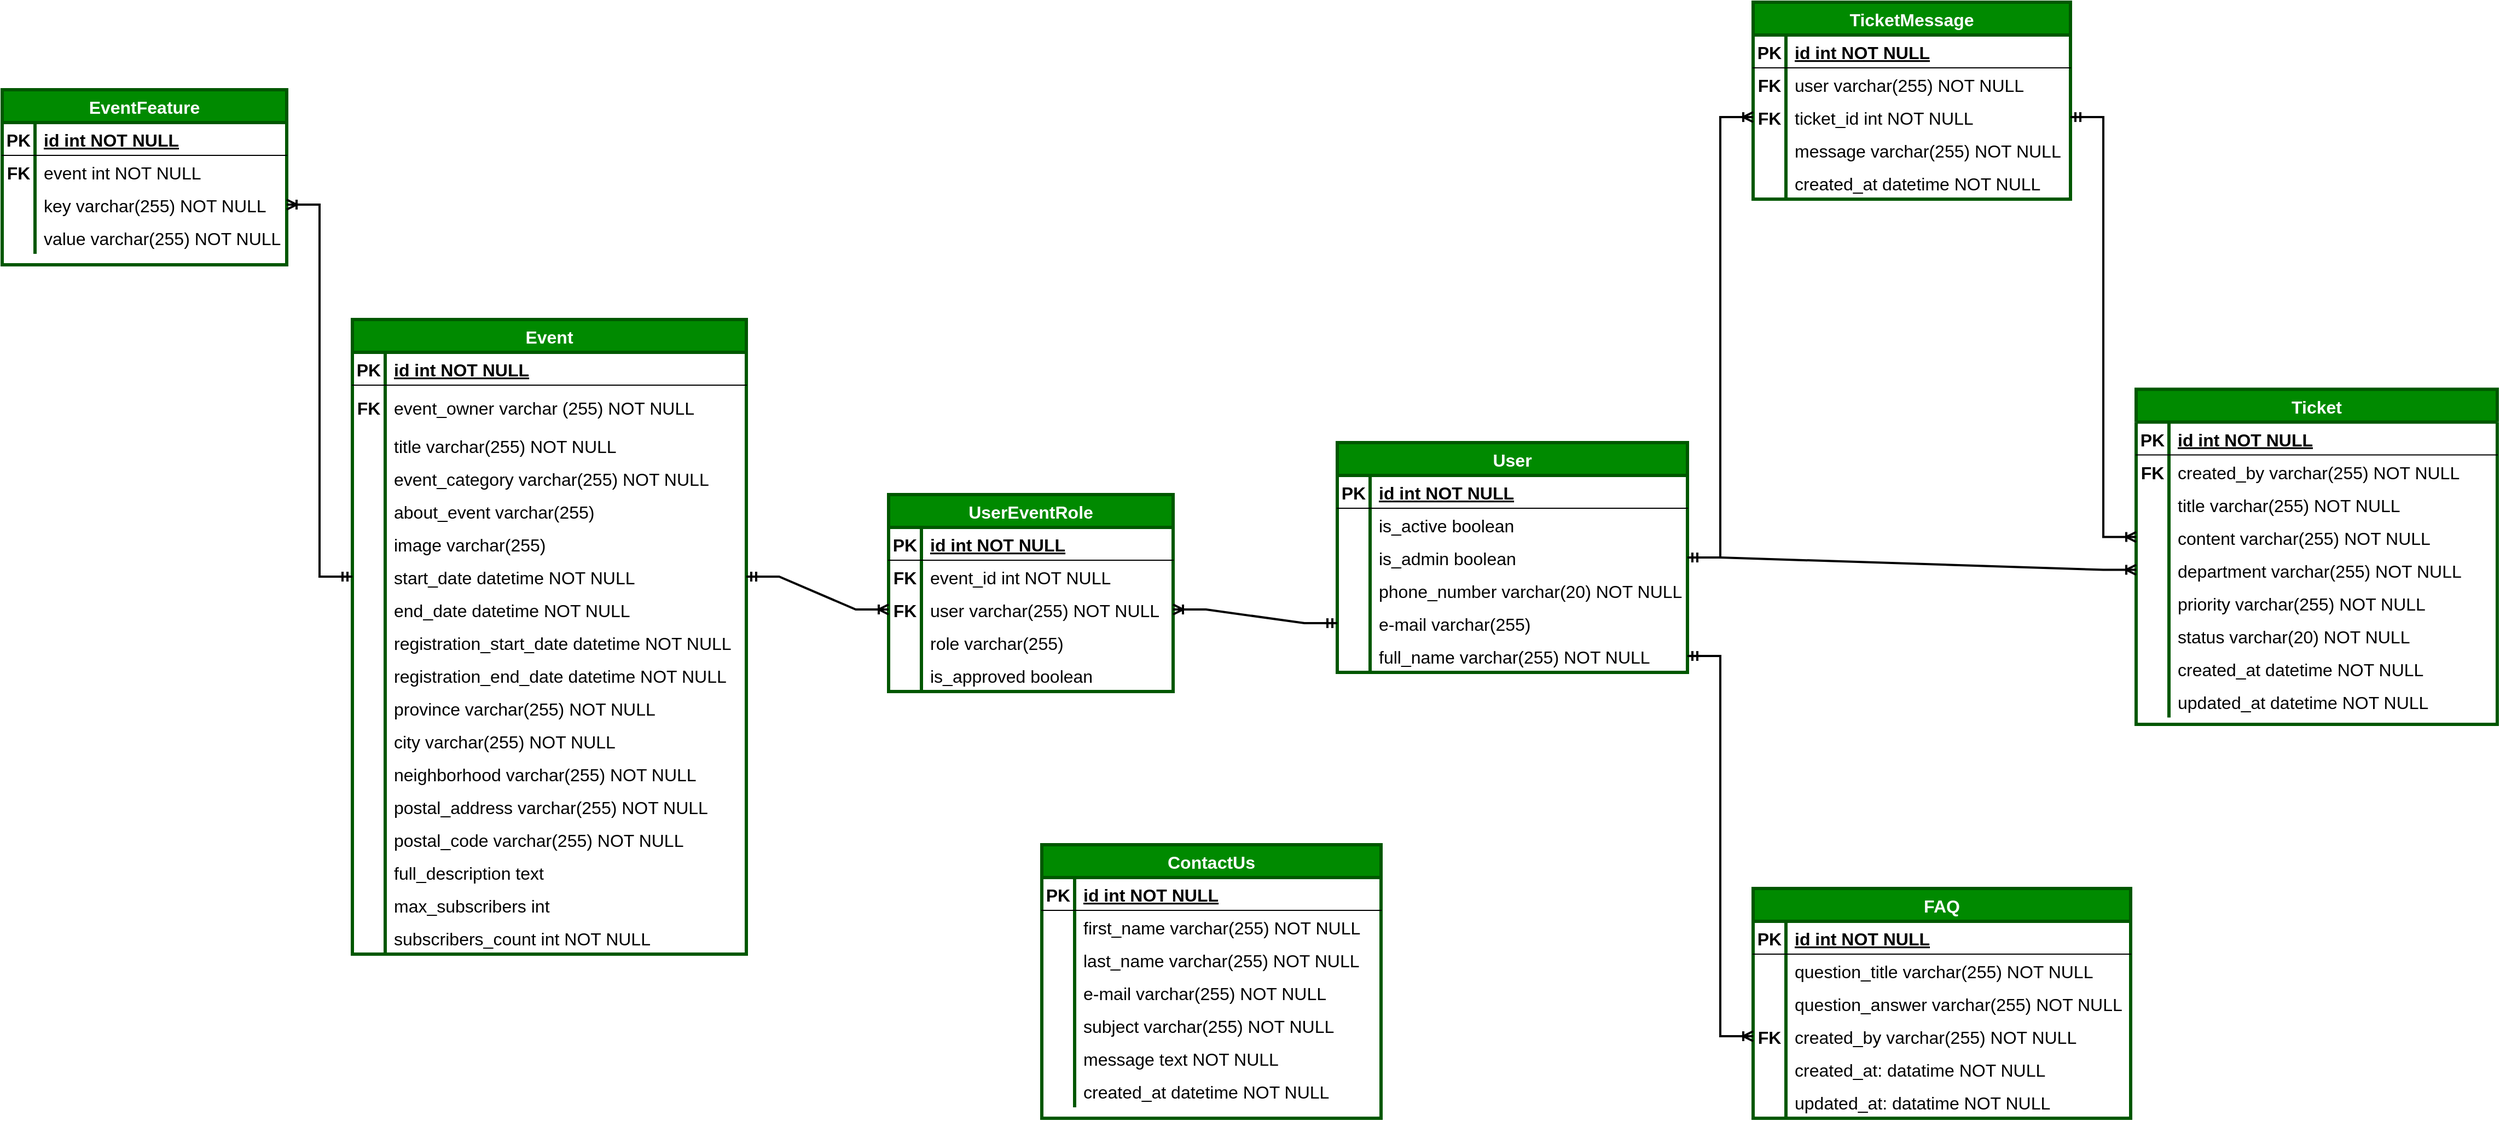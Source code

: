 <mxfile version="25.0.2">
  <diagram id="R2lEEEUBdFMjLlhIrx00" name="Page-1">
    <mxGraphModel dx="2284" dy="836" grid="1" gridSize="10" guides="1" tooltips="1" connect="1" arrows="1" fold="1" page="1" pageScale="1" pageWidth="850" pageHeight="1100" math="0" shadow="0" extFonts="Permanent Marker^https://fonts.googleapis.com/css?family=Permanent+Marker">
      <root>
        <mxCell id="0" />
        <mxCell id="1" parent="0" />
        <object label="EventFeature" id="Ndn4fKGcH3vabQbIJtDh-18">
          <mxCell style="shape=table;startSize=30;container=1;collapsible=1;childLayout=tableLayout;fixedRows=1;rowLines=0;fontStyle=1;align=center;resizeLast=1;fillColor=#008a00;fontColor=#ffffff;strokeColor=#005700;fontSize=16;strokeWidth=3;" parent="1" vertex="1">
            <mxGeometry x="-130" y="120" width="260" height="160" as="geometry">
              <mxRectangle x="40" y="80" width="110" height="30" as="alternateBounds" />
            </mxGeometry>
          </mxCell>
        </object>
        <mxCell id="Ndn4fKGcH3vabQbIJtDh-19" value="" style="shape=partialRectangle;collapsible=0;dropTarget=0;pointerEvents=0;fillColor=none;points=[[0,0.5],[1,0.5]];portConstraint=eastwest;top=0;left=0;right=0;bottom=1;fontSize=16;" parent="Ndn4fKGcH3vabQbIJtDh-18" vertex="1">
          <mxGeometry y="30" width="260" height="30" as="geometry" />
        </mxCell>
        <mxCell id="Ndn4fKGcH3vabQbIJtDh-20" value="PK" style="shape=partialRectangle;overflow=hidden;connectable=0;fillColor=none;top=0;left=0;bottom=0;right=0;fontStyle=1;fontSize=16;" parent="Ndn4fKGcH3vabQbIJtDh-19" vertex="1">
          <mxGeometry width="30" height="30" as="geometry">
            <mxRectangle width="30" height="30" as="alternateBounds" />
          </mxGeometry>
        </mxCell>
        <mxCell id="Ndn4fKGcH3vabQbIJtDh-21" value="id int NOT NULL " style="shape=partialRectangle;overflow=hidden;connectable=0;fillColor=none;top=0;left=0;bottom=0;right=0;align=left;spacingLeft=6;fontStyle=5;fontSize=16;" parent="Ndn4fKGcH3vabQbIJtDh-19" vertex="1">
          <mxGeometry x="30" width="230" height="30" as="geometry">
            <mxRectangle width="230" height="30" as="alternateBounds" />
          </mxGeometry>
        </mxCell>
        <mxCell id="Ndn4fKGcH3vabQbIJtDh-22" value="" style="shape=partialRectangle;collapsible=0;dropTarget=0;pointerEvents=0;fillColor=none;points=[[0,0.5],[1,0.5]];portConstraint=eastwest;top=0;left=0;right=0;bottom=0;fontSize=16;" parent="Ndn4fKGcH3vabQbIJtDh-18" vertex="1">
          <mxGeometry y="60" width="260" height="30" as="geometry" />
        </mxCell>
        <mxCell id="Ndn4fKGcH3vabQbIJtDh-23" value="FK" style="shape=partialRectangle;overflow=hidden;connectable=0;fillColor=none;top=0;left=0;bottom=0;right=0;fontStyle=1;fontSize=16;" parent="Ndn4fKGcH3vabQbIJtDh-22" vertex="1">
          <mxGeometry width="30" height="30" as="geometry">
            <mxRectangle width="30" height="30" as="alternateBounds" />
          </mxGeometry>
        </mxCell>
        <mxCell id="Ndn4fKGcH3vabQbIJtDh-24" value="event int NOT NULL" style="shape=partialRectangle;overflow=hidden;connectable=0;fillColor=none;top=0;left=0;bottom=0;right=0;align=left;spacingLeft=6;fontStyle=0;fontSize=16;" parent="Ndn4fKGcH3vabQbIJtDh-22" vertex="1">
          <mxGeometry x="30" width="230" height="30" as="geometry">
            <mxRectangle width="230" height="30" as="alternateBounds" />
          </mxGeometry>
        </mxCell>
        <mxCell id="Ndn4fKGcH3vabQbIJtDh-25" value="" style="shape=partialRectangle;collapsible=0;dropTarget=0;pointerEvents=0;fillColor=none;points=[[0,0.5],[1,0.5]];portConstraint=eastwest;top=0;left=0;right=0;bottom=0;fontSize=16;" parent="Ndn4fKGcH3vabQbIJtDh-18" vertex="1">
          <mxGeometry y="90" width="260" height="30" as="geometry" />
        </mxCell>
        <mxCell id="Ndn4fKGcH3vabQbIJtDh-26" value="" style="shape=partialRectangle;overflow=hidden;connectable=0;fillColor=none;top=0;left=0;bottom=0;right=0;fontSize=16;" parent="Ndn4fKGcH3vabQbIJtDh-25" vertex="1">
          <mxGeometry width="30" height="30" as="geometry">
            <mxRectangle width="30" height="30" as="alternateBounds" />
          </mxGeometry>
        </mxCell>
        <mxCell id="Ndn4fKGcH3vabQbIJtDh-27" value="key varchar(255) NOT NULL" style="shape=partialRectangle;overflow=hidden;connectable=0;fillColor=none;top=0;left=0;bottom=0;right=0;align=left;spacingLeft=6;fontSize=16;" parent="Ndn4fKGcH3vabQbIJtDh-25" vertex="1">
          <mxGeometry x="30" width="230" height="30" as="geometry">
            <mxRectangle width="230" height="30" as="alternateBounds" />
          </mxGeometry>
        </mxCell>
        <mxCell id="Ndn4fKGcH3vabQbIJtDh-28" value="" style="shape=partialRectangle;collapsible=0;dropTarget=0;pointerEvents=0;fillColor=none;points=[[0,0.5],[1,0.5]];portConstraint=eastwest;top=0;left=0;right=0;bottom=0;fontSize=16;" parent="Ndn4fKGcH3vabQbIJtDh-18" vertex="1">
          <mxGeometry y="120" width="260" height="30" as="geometry" />
        </mxCell>
        <mxCell id="Ndn4fKGcH3vabQbIJtDh-29" value="" style="shape=partialRectangle;overflow=hidden;connectable=0;fillColor=none;top=0;left=0;bottom=0;right=0;fontSize=16;" parent="Ndn4fKGcH3vabQbIJtDh-28" vertex="1">
          <mxGeometry width="30" height="30" as="geometry">
            <mxRectangle width="30" height="30" as="alternateBounds" />
          </mxGeometry>
        </mxCell>
        <mxCell id="Ndn4fKGcH3vabQbIJtDh-30" value="value varchar(255) NOT NULL" style="shape=partialRectangle;overflow=hidden;connectable=0;fillColor=none;top=0;left=0;bottom=0;right=0;align=left;spacingLeft=6;fontSize=16;" parent="Ndn4fKGcH3vabQbIJtDh-28" vertex="1">
          <mxGeometry x="30" width="230" height="30" as="geometry">
            <mxRectangle width="230" height="30" as="alternateBounds" />
          </mxGeometry>
        </mxCell>
        <object label="Event" id="Ndn4fKGcH3vabQbIJtDh-31">
          <mxCell style="shape=table;startSize=30;container=1;collapsible=1;childLayout=tableLayout;fixedRows=1;rowLines=0;fontStyle=1;align=center;resizeLast=1;fillColor=#008a00;fontColor=#ffffff;strokeColor=#005700;fontSize=16;strokeWidth=3;" parent="1" vertex="1">
            <mxGeometry x="190" y="330" width="360" height="580" as="geometry">
              <mxRectangle x="40" y="80" width="110" height="30" as="alternateBounds" />
            </mxGeometry>
          </mxCell>
        </object>
        <mxCell id="Ndn4fKGcH3vabQbIJtDh-32" value="" style="shape=partialRectangle;collapsible=0;dropTarget=0;pointerEvents=0;fillColor=none;points=[[0,0.5],[1,0.5]];portConstraint=eastwest;top=0;left=0;right=0;bottom=1;fontSize=16;" parent="Ndn4fKGcH3vabQbIJtDh-31" vertex="1">
          <mxGeometry y="30" width="360" height="30" as="geometry" />
        </mxCell>
        <mxCell id="Ndn4fKGcH3vabQbIJtDh-33" value="PK" style="shape=partialRectangle;overflow=hidden;connectable=0;fillColor=none;top=0;left=0;bottom=0;right=0;fontStyle=1;fontSize=16;" parent="Ndn4fKGcH3vabQbIJtDh-32" vertex="1">
          <mxGeometry width="30" height="30" as="geometry">
            <mxRectangle width="30" height="30" as="alternateBounds" />
          </mxGeometry>
        </mxCell>
        <mxCell id="Ndn4fKGcH3vabQbIJtDh-34" value="id int NOT NULL " style="shape=partialRectangle;overflow=hidden;connectable=0;fillColor=none;top=0;left=0;bottom=0;right=0;align=left;spacingLeft=6;fontStyle=5;fontSize=16;" parent="Ndn4fKGcH3vabQbIJtDh-32" vertex="1">
          <mxGeometry x="30" width="330" height="30" as="geometry">
            <mxRectangle width="330" height="30" as="alternateBounds" />
          </mxGeometry>
        </mxCell>
        <mxCell id="Ndn4fKGcH3vabQbIJtDh-35" value="" style="shape=partialRectangle;collapsible=0;dropTarget=0;pointerEvents=0;fillColor=none;points=[[0,0.5],[1,0.5]];portConstraint=eastwest;top=0;left=0;right=0;bottom=0;fontSize=16;" parent="Ndn4fKGcH3vabQbIJtDh-31" vertex="1">
          <mxGeometry y="60" width="360" height="40" as="geometry" />
        </mxCell>
        <mxCell id="Ndn4fKGcH3vabQbIJtDh-36" value="FK" style="shape=partialRectangle;overflow=hidden;connectable=0;fillColor=none;top=0;left=0;bottom=0;right=0;fontStyle=1;fontSize=16;" parent="Ndn4fKGcH3vabQbIJtDh-35" vertex="1">
          <mxGeometry width="30" height="40" as="geometry">
            <mxRectangle width="30" height="40" as="alternateBounds" />
          </mxGeometry>
        </mxCell>
        <mxCell id="Ndn4fKGcH3vabQbIJtDh-37" value="event_owner varchar (255) NOT NULL" style="shape=partialRectangle;overflow=hidden;connectable=0;fillColor=none;top=0;left=0;bottom=0;right=0;align=left;spacingLeft=6;fontStyle=0;fontSize=16;" parent="Ndn4fKGcH3vabQbIJtDh-35" vertex="1">
          <mxGeometry x="30" width="330" height="40" as="geometry">
            <mxRectangle width="330" height="40" as="alternateBounds" />
          </mxGeometry>
        </mxCell>
        <mxCell id="Ndn4fKGcH3vabQbIJtDh-38" value="" style="shape=partialRectangle;collapsible=0;dropTarget=0;pointerEvents=0;fillColor=none;points=[[0,0.5],[1,0.5]];portConstraint=eastwest;top=0;left=0;right=0;bottom=0;fontSize=16;" parent="Ndn4fKGcH3vabQbIJtDh-31" vertex="1">
          <mxGeometry y="100" width="360" height="30" as="geometry" />
        </mxCell>
        <mxCell id="Ndn4fKGcH3vabQbIJtDh-39" value="" style="shape=partialRectangle;overflow=hidden;connectable=0;fillColor=none;top=0;left=0;bottom=0;right=0;fontSize=16;" parent="Ndn4fKGcH3vabQbIJtDh-38" vertex="1">
          <mxGeometry width="30" height="30" as="geometry">
            <mxRectangle width="30" height="30" as="alternateBounds" />
          </mxGeometry>
        </mxCell>
        <mxCell id="Ndn4fKGcH3vabQbIJtDh-40" value="title varchar(255) NOT NULL" style="shape=partialRectangle;overflow=hidden;connectable=0;fillColor=none;top=0;left=0;bottom=0;right=0;align=left;spacingLeft=6;fontSize=16;" parent="Ndn4fKGcH3vabQbIJtDh-38" vertex="1">
          <mxGeometry x="30" width="330" height="30" as="geometry">
            <mxRectangle width="330" height="30" as="alternateBounds" />
          </mxGeometry>
        </mxCell>
        <mxCell id="Ndn4fKGcH3vabQbIJtDh-41" value="" style="shape=partialRectangle;collapsible=0;dropTarget=0;pointerEvents=0;fillColor=none;points=[[0,0.5],[1,0.5]];portConstraint=eastwest;top=0;left=0;right=0;bottom=0;fontSize=16;" parent="Ndn4fKGcH3vabQbIJtDh-31" vertex="1">
          <mxGeometry y="130" width="360" height="30" as="geometry" />
        </mxCell>
        <mxCell id="Ndn4fKGcH3vabQbIJtDh-42" value="" style="shape=partialRectangle;overflow=hidden;connectable=0;fillColor=none;top=0;left=0;bottom=0;right=0;fontSize=16;" parent="Ndn4fKGcH3vabQbIJtDh-41" vertex="1">
          <mxGeometry width="30" height="30" as="geometry">
            <mxRectangle width="30" height="30" as="alternateBounds" />
          </mxGeometry>
        </mxCell>
        <mxCell id="Ndn4fKGcH3vabQbIJtDh-43" value="event_category varchar(255) NOT NULL" style="shape=partialRectangle;overflow=hidden;connectable=0;fillColor=none;top=0;left=0;bottom=0;right=0;align=left;spacingLeft=6;fontSize=16;" parent="Ndn4fKGcH3vabQbIJtDh-41" vertex="1">
          <mxGeometry x="30" width="330" height="30" as="geometry">
            <mxRectangle width="330" height="30" as="alternateBounds" />
          </mxGeometry>
        </mxCell>
        <mxCell id="Ndn4fKGcH3vabQbIJtDh-60" value="" style="shape=partialRectangle;collapsible=0;dropTarget=0;pointerEvents=0;fillColor=none;points=[[0,0.5],[1,0.5]];portConstraint=eastwest;top=0;left=0;right=0;bottom=0;fontSize=16;" parent="Ndn4fKGcH3vabQbIJtDh-31" vertex="1">
          <mxGeometry y="160" width="360" height="30" as="geometry" />
        </mxCell>
        <mxCell id="Ndn4fKGcH3vabQbIJtDh-61" value="" style="shape=partialRectangle;overflow=hidden;connectable=0;fillColor=none;top=0;left=0;bottom=0;right=0;fontSize=16;" parent="Ndn4fKGcH3vabQbIJtDh-60" vertex="1">
          <mxGeometry width="30" height="30" as="geometry">
            <mxRectangle width="30" height="30" as="alternateBounds" />
          </mxGeometry>
        </mxCell>
        <mxCell id="Ndn4fKGcH3vabQbIJtDh-62" value="about_event varchar(255)" style="shape=partialRectangle;overflow=hidden;connectable=0;fillColor=none;top=0;left=0;bottom=0;right=0;align=left;spacingLeft=6;fontSize=16;" parent="Ndn4fKGcH3vabQbIJtDh-60" vertex="1">
          <mxGeometry x="30" width="330" height="30" as="geometry">
            <mxRectangle width="330" height="30" as="alternateBounds" />
          </mxGeometry>
        </mxCell>
        <mxCell id="Ndn4fKGcH3vabQbIJtDh-63" value="" style="shape=partialRectangle;collapsible=0;dropTarget=0;pointerEvents=0;fillColor=none;points=[[0,0.5],[1,0.5]];portConstraint=eastwest;top=0;left=0;right=0;bottom=0;fontSize=16;" parent="Ndn4fKGcH3vabQbIJtDh-31" vertex="1">
          <mxGeometry y="190" width="360" height="30" as="geometry" />
        </mxCell>
        <mxCell id="Ndn4fKGcH3vabQbIJtDh-64" value="" style="shape=partialRectangle;overflow=hidden;connectable=0;fillColor=none;top=0;left=0;bottom=0;right=0;fontSize=16;" parent="Ndn4fKGcH3vabQbIJtDh-63" vertex="1">
          <mxGeometry width="30" height="30" as="geometry">
            <mxRectangle width="30" height="30" as="alternateBounds" />
          </mxGeometry>
        </mxCell>
        <mxCell id="Ndn4fKGcH3vabQbIJtDh-65" value="image varchar(255)" style="shape=partialRectangle;overflow=hidden;connectable=0;fillColor=none;top=0;left=0;bottom=0;right=0;align=left;spacingLeft=6;fontSize=16;" parent="Ndn4fKGcH3vabQbIJtDh-63" vertex="1">
          <mxGeometry x="30" width="330" height="30" as="geometry">
            <mxRectangle width="330" height="30" as="alternateBounds" />
          </mxGeometry>
        </mxCell>
        <mxCell id="Ndn4fKGcH3vabQbIJtDh-66" value="" style="shape=partialRectangle;collapsible=0;dropTarget=0;pointerEvents=0;fillColor=none;points=[[0,0.5],[1,0.5]];portConstraint=eastwest;top=0;left=0;right=0;bottom=0;fontSize=16;" parent="Ndn4fKGcH3vabQbIJtDh-31" vertex="1">
          <mxGeometry y="220" width="360" height="30" as="geometry" />
        </mxCell>
        <mxCell id="Ndn4fKGcH3vabQbIJtDh-67" value="" style="shape=partialRectangle;overflow=hidden;connectable=0;fillColor=none;top=0;left=0;bottom=0;right=0;fontSize=16;" parent="Ndn4fKGcH3vabQbIJtDh-66" vertex="1">
          <mxGeometry width="30" height="30" as="geometry">
            <mxRectangle width="30" height="30" as="alternateBounds" />
          </mxGeometry>
        </mxCell>
        <mxCell id="Ndn4fKGcH3vabQbIJtDh-68" value="start_date datetime NOT NULL" style="shape=partialRectangle;overflow=hidden;connectable=0;fillColor=none;top=0;left=0;bottom=0;right=0;align=left;spacingLeft=6;fontSize=16;" parent="Ndn4fKGcH3vabQbIJtDh-66" vertex="1">
          <mxGeometry x="30" width="330" height="30" as="geometry">
            <mxRectangle width="330" height="30" as="alternateBounds" />
          </mxGeometry>
        </mxCell>
        <mxCell id="6PRjkKm6dnTGscp2wgl2-6" value="" style="shape=partialRectangle;collapsible=0;dropTarget=0;pointerEvents=0;fillColor=none;points=[[0,0.5],[1,0.5]];portConstraint=eastwest;top=0;left=0;right=0;bottom=0;fontSize=16;" parent="Ndn4fKGcH3vabQbIJtDh-31" vertex="1">
          <mxGeometry y="250" width="360" height="30" as="geometry" />
        </mxCell>
        <mxCell id="6PRjkKm6dnTGscp2wgl2-7" value="" style="shape=partialRectangle;overflow=hidden;connectable=0;fillColor=none;top=0;left=0;bottom=0;right=0;fontSize=16;" parent="6PRjkKm6dnTGscp2wgl2-6" vertex="1">
          <mxGeometry width="30" height="30" as="geometry">
            <mxRectangle width="30" height="30" as="alternateBounds" />
          </mxGeometry>
        </mxCell>
        <mxCell id="6PRjkKm6dnTGscp2wgl2-8" value="end_date datetime NOT NULL" style="shape=partialRectangle;overflow=hidden;connectable=0;fillColor=none;top=0;left=0;bottom=0;right=0;align=left;spacingLeft=6;fontSize=16;" parent="6PRjkKm6dnTGscp2wgl2-6" vertex="1">
          <mxGeometry x="30" width="330" height="30" as="geometry">
            <mxRectangle width="330" height="30" as="alternateBounds" />
          </mxGeometry>
        </mxCell>
        <mxCell id="6PRjkKm6dnTGscp2wgl2-9" value="" style="shape=partialRectangle;collapsible=0;dropTarget=0;pointerEvents=0;fillColor=none;points=[[0,0.5],[1,0.5]];portConstraint=eastwest;top=0;left=0;right=0;bottom=0;fontSize=16;" parent="Ndn4fKGcH3vabQbIJtDh-31" vertex="1">
          <mxGeometry y="280" width="360" height="30" as="geometry" />
        </mxCell>
        <mxCell id="6PRjkKm6dnTGscp2wgl2-10" value="" style="shape=partialRectangle;overflow=hidden;connectable=0;fillColor=none;top=0;left=0;bottom=0;right=0;fontSize=16;" parent="6PRjkKm6dnTGscp2wgl2-9" vertex="1">
          <mxGeometry width="30" height="30" as="geometry">
            <mxRectangle width="30" height="30" as="alternateBounds" />
          </mxGeometry>
        </mxCell>
        <mxCell id="6PRjkKm6dnTGscp2wgl2-11" value="registration_start_date datetime NOT NULL" style="shape=partialRectangle;overflow=hidden;connectable=0;fillColor=none;top=0;left=0;bottom=0;right=0;align=left;spacingLeft=6;fontSize=16;" parent="6PRjkKm6dnTGscp2wgl2-9" vertex="1">
          <mxGeometry x="30" width="330" height="30" as="geometry">
            <mxRectangle width="330" height="30" as="alternateBounds" />
          </mxGeometry>
        </mxCell>
        <mxCell id="Ndn4fKGcH3vabQbIJtDh-69" value="" style="shape=partialRectangle;collapsible=0;dropTarget=0;pointerEvents=0;fillColor=none;points=[[0,0.5],[1,0.5]];portConstraint=eastwest;top=0;left=0;right=0;bottom=0;fontSize=16;" parent="Ndn4fKGcH3vabQbIJtDh-31" vertex="1">
          <mxGeometry y="310" width="360" height="30" as="geometry" />
        </mxCell>
        <mxCell id="Ndn4fKGcH3vabQbIJtDh-70" value="" style="shape=partialRectangle;overflow=hidden;connectable=0;fillColor=none;top=0;left=0;bottom=0;right=0;fontSize=16;" parent="Ndn4fKGcH3vabQbIJtDh-69" vertex="1">
          <mxGeometry width="30" height="30" as="geometry">
            <mxRectangle width="30" height="30" as="alternateBounds" />
          </mxGeometry>
        </mxCell>
        <mxCell id="Ndn4fKGcH3vabQbIJtDh-71" value="registration_end_date datetime NOT NULL" style="shape=partialRectangle;overflow=hidden;connectable=0;fillColor=none;top=0;left=0;bottom=0;right=0;align=left;spacingLeft=6;fontSize=16;" parent="Ndn4fKGcH3vabQbIJtDh-69" vertex="1">
          <mxGeometry x="30" width="330" height="30" as="geometry">
            <mxRectangle width="330" height="30" as="alternateBounds" />
          </mxGeometry>
        </mxCell>
        <mxCell id="Ndn4fKGcH3vabQbIJtDh-72" value="" style="shape=partialRectangle;collapsible=0;dropTarget=0;pointerEvents=0;fillColor=none;points=[[0,0.5],[1,0.5]];portConstraint=eastwest;top=0;left=0;right=0;bottom=0;fontSize=16;" parent="Ndn4fKGcH3vabQbIJtDh-31" vertex="1">
          <mxGeometry y="340" width="360" height="30" as="geometry" />
        </mxCell>
        <mxCell id="Ndn4fKGcH3vabQbIJtDh-73" value="" style="shape=partialRectangle;overflow=hidden;connectable=0;fillColor=none;top=0;left=0;bottom=0;right=0;fontSize=16;" parent="Ndn4fKGcH3vabQbIJtDh-72" vertex="1">
          <mxGeometry width="30" height="30" as="geometry">
            <mxRectangle width="30" height="30" as="alternateBounds" />
          </mxGeometry>
        </mxCell>
        <mxCell id="Ndn4fKGcH3vabQbIJtDh-74" value="province varchar(255) NOT NULL" style="shape=partialRectangle;overflow=hidden;connectable=0;fillColor=none;top=0;left=0;bottom=0;right=0;align=left;spacingLeft=6;fontSize=16;" parent="Ndn4fKGcH3vabQbIJtDh-72" vertex="1">
          <mxGeometry x="30" width="330" height="30" as="geometry">
            <mxRectangle width="330" height="30" as="alternateBounds" />
          </mxGeometry>
        </mxCell>
        <mxCell id="Ndn4fKGcH3vabQbIJtDh-75" value="" style="shape=partialRectangle;collapsible=0;dropTarget=0;pointerEvents=0;fillColor=none;points=[[0,0.5],[1,0.5]];portConstraint=eastwest;top=0;left=0;right=0;bottom=0;fontSize=16;" parent="Ndn4fKGcH3vabQbIJtDh-31" vertex="1">
          <mxGeometry y="370" width="360" height="30" as="geometry" />
        </mxCell>
        <mxCell id="Ndn4fKGcH3vabQbIJtDh-76" value="" style="shape=partialRectangle;overflow=hidden;connectable=0;fillColor=none;top=0;left=0;bottom=0;right=0;fontSize=16;" parent="Ndn4fKGcH3vabQbIJtDh-75" vertex="1">
          <mxGeometry width="30" height="30" as="geometry">
            <mxRectangle width="30" height="30" as="alternateBounds" />
          </mxGeometry>
        </mxCell>
        <mxCell id="Ndn4fKGcH3vabQbIJtDh-77" value="city varchar(255) NOT NULL" style="shape=partialRectangle;overflow=hidden;connectable=0;fillColor=none;top=0;left=0;bottom=0;right=0;align=left;spacingLeft=6;fontSize=16;" parent="Ndn4fKGcH3vabQbIJtDh-75" vertex="1">
          <mxGeometry x="30" width="330" height="30" as="geometry">
            <mxRectangle width="330" height="30" as="alternateBounds" />
          </mxGeometry>
        </mxCell>
        <mxCell id="6PRjkKm6dnTGscp2wgl2-12" value="" style="shape=partialRectangle;collapsible=0;dropTarget=0;pointerEvents=0;fillColor=none;points=[[0,0.5],[1,0.5]];portConstraint=eastwest;top=0;left=0;right=0;bottom=0;fontSize=16;" parent="Ndn4fKGcH3vabQbIJtDh-31" vertex="1">
          <mxGeometry y="400" width="360" height="30" as="geometry" />
        </mxCell>
        <mxCell id="6PRjkKm6dnTGscp2wgl2-13" value="" style="shape=partialRectangle;overflow=hidden;connectable=0;fillColor=none;top=0;left=0;bottom=0;right=0;fontSize=16;" parent="6PRjkKm6dnTGscp2wgl2-12" vertex="1">
          <mxGeometry width="30" height="30" as="geometry">
            <mxRectangle width="30" height="30" as="alternateBounds" />
          </mxGeometry>
        </mxCell>
        <mxCell id="6PRjkKm6dnTGscp2wgl2-14" value="neighborhood varchar(255) NOT NULL" style="shape=partialRectangle;overflow=hidden;connectable=0;fillColor=none;top=0;left=0;bottom=0;right=0;align=left;spacingLeft=6;fontSize=16;" parent="6PRjkKm6dnTGscp2wgl2-12" vertex="1">
          <mxGeometry x="30" width="330" height="30" as="geometry">
            <mxRectangle width="330" height="30" as="alternateBounds" />
          </mxGeometry>
        </mxCell>
        <mxCell id="6PRjkKm6dnTGscp2wgl2-15" value="" style="shape=partialRectangle;collapsible=0;dropTarget=0;pointerEvents=0;fillColor=none;points=[[0,0.5],[1,0.5]];portConstraint=eastwest;top=0;left=0;right=0;bottom=0;fontSize=16;" parent="Ndn4fKGcH3vabQbIJtDh-31" vertex="1">
          <mxGeometry y="430" width="360" height="30" as="geometry" />
        </mxCell>
        <mxCell id="6PRjkKm6dnTGscp2wgl2-16" value="" style="shape=partialRectangle;overflow=hidden;connectable=0;fillColor=none;top=0;left=0;bottom=0;right=0;fontSize=16;" parent="6PRjkKm6dnTGscp2wgl2-15" vertex="1">
          <mxGeometry width="30" height="30" as="geometry">
            <mxRectangle width="30" height="30" as="alternateBounds" />
          </mxGeometry>
        </mxCell>
        <mxCell id="6PRjkKm6dnTGscp2wgl2-17" value="postal_address varchar(255) NOT NULL" style="shape=partialRectangle;overflow=hidden;connectable=0;fillColor=none;top=0;left=0;bottom=0;right=0;align=left;spacingLeft=6;fontSize=16;" parent="6PRjkKm6dnTGscp2wgl2-15" vertex="1">
          <mxGeometry x="30" width="330" height="30" as="geometry">
            <mxRectangle width="330" height="30" as="alternateBounds" />
          </mxGeometry>
        </mxCell>
        <mxCell id="Ndn4fKGcH3vabQbIJtDh-78" value="" style="shape=partialRectangle;collapsible=0;dropTarget=0;pointerEvents=0;fillColor=none;points=[[0,0.5],[1,0.5]];portConstraint=eastwest;top=0;left=0;right=0;bottom=0;fontSize=16;" parent="Ndn4fKGcH3vabQbIJtDh-31" vertex="1">
          <mxGeometry y="460" width="360" height="30" as="geometry" />
        </mxCell>
        <mxCell id="Ndn4fKGcH3vabQbIJtDh-79" value="" style="shape=partialRectangle;overflow=hidden;connectable=0;fillColor=none;top=0;left=0;bottom=0;right=0;fontSize=16;" parent="Ndn4fKGcH3vabQbIJtDh-78" vertex="1">
          <mxGeometry width="30" height="30" as="geometry">
            <mxRectangle width="30" height="30" as="alternateBounds" />
          </mxGeometry>
        </mxCell>
        <mxCell id="Ndn4fKGcH3vabQbIJtDh-80" value="postal_code varchar(255) NOT NULL" style="shape=partialRectangle;overflow=hidden;connectable=0;fillColor=none;top=0;left=0;bottom=0;right=0;align=left;spacingLeft=6;fontSize=16;" parent="Ndn4fKGcH3vabQbIJtDh-78" vertex="1">
          <mxGeometry x="30" width="330" height="30" as="geometry">
            <mxRectangle width="330" height="30" as="alternateBounds" />
          </mxGeometry>
        </mxCell>
        <mxCell id="Ndn4fKGcH3vabQbIJtDh-81" value="" style="shape=partialRectangle;collapsible=0;dropTarget=0;pointerEvents=0;fillColor=none;points=[[0,0.5],[1,0.5]];portConstraint=eastwest;top=0;left=0;right=0;bottom=0;fontSize=16;" parent="Ndn4fKGcH3vabQbIJtDh-31" vertex="1">
          <mxGeometry y="490" width="360" height="30" as="geometry" />
        </mxCell>
        <mxCell id="Ndn4fKGcH3vabQbIJtDh-82" value="" style="shape=partialRectangle;overflow=hidden;connectable=0;fillColor=none;top=0;left=0;bottom=0;right=0;fontSize=16;" parent="Ndn4fKGcH3vabQbIJtDh-81" vertex="1">
          <mxGeometry width="30" height="30" as="geometry">
            <mxRectangle width="30" height="30" as="alternateBounds" />
          </mxGeometry>
        </mxCell>
        <mxCell id="Ndn4fKGcH3vabQbIJtDh-83" value="full_description text" style="shape=partialRectangle;overflow=hidden;connectable=0;fillColor=none;top=0;left=0;bottom=0;right=0;align=left;spacingLeft=6;fontSize=16;" parent="Ndn4fKGcH3vabQbIJtDh-81" vertex="1">
          <mxGeometry x="30" width="330" height="30" as="geometry">
            <mxRectangle width="330" height="30" as="alternateBounds" />
          </mxGeometry>
        </mxCell>
        <mxCell id="Ndn4fKGcH3vabQbIJtDh-84" value="" style="shape=partialRectangle;collapsible=0;dropTarget=0;pointerEvents=0;fillColor=none;points=[[0,0.5],[1,0.5]];portConstraint=eastwest;top=0;left=0;right=0;bottom=0;fontSize=16;" parent="Ndn4fKGcH3vabQbIJtDh-31" vertex="1">
          <mxGeometry y="520" width="360" height="30" as="geometry" />
        </mxCell>
        <mxCell id="Ndn4fKGcH3vabQbIJtDh-85" value="" style="shape=partialRectangle;overflow=hidden;connectable=0;fillColor=none;top=0;left=0;bottom=0;right=0;fontSize=16;" parent="Ndn4fKGcH3vabQbIJtDh-84" vertex="1">
          <mxGeometry width="30" height="30" as="geometry">
            <mxRectangle width="30" height="30" as="alternateBounds" />
          </mxGeometry>
        </mxCell>
        <mxCell id="Ndn4fKGcH3vabQbIJtDh-86" value="max_subscribers int" style="shape=partialRectangle;overflow=hidden;connectable=0;fillColor=none;top=0;left=0;bottom=0;right=0;align=left;spacingLeft=6;fontSize=16;" parent="Ndn4fKGcH3vabQbIJtDh-84" vertex="1">
          <mxGeometry x="30" width="330" height="30" as="geometry">
            <mxRectangle width="330" height="30" as="alternateBounds" />
          </mxGeometry>
        </mxCell>
        <mxCell id="Ndn4fKGcH3vabQbIJtDh-87" value="" style="shape=partialRectangle;collapsible=0;dropTarget=0;pointerEvents=0;fillColor=none;points=[[0,0.5],[1,0.5]];portConstraint=eastwest;top=0;left=0;right=0;bottom=0;fontSize=16;" parent="Ndn4fKGcH3vabQbIJtDh-31" vertex="1">
          <mxGeometry y="550" width="360" height="30" as="geometry" />
        </mxCell>
        <mxCell id="Ndn4fKGcH3vabQbIJtDh-88" value="" style="shape=partialRectangle;overflow=hidden;connectable=0;fillColor=none;top=0;left=0;bottom=0;right=0;fontSize=16;" parent="Ndn4fKGcH3vabQbIJtDh-87" vertex="1">
          <mxGeometry width="30" height="30" as="geometry">
            <mxRectangle width="30" height="30" as="alternateBounds" />
          </mxGeometry>
        </mxCell>
        <mxCell id="Ndn4fKGcH3vabQbIJtDh-89" value="subscribers_count int NOT NULL" style="shape=partialRectangle;overflow=hidden;connectable=0;fillColor=none;top=0;left=0;bottom=0;right=0;align=left;spacingLeft=6;fontSize=16;" parent="Ndn4fKGcH3vabQbIJtDh-87" vertex="1">
          <mxGeometry x="30" width="330" height="30" as="geometry">
            <mxRectangle width="330" height="30" as="alternateBounds" />
          </mxGeometry>
        </mxCell>
        <object label="UserEventRole" id="Ndn4fKGcH3vabQbIJtDh-99">
          <mxCell style="shape=table;startSize=30;container=1;collapsible=1;childLayout=tableLayout;fixedRows=1;rowLines=0;fontStyle=1;align=center;resizeLast=1;fillColor=#008a00;fontColor=#ffffff;strokeColor=#005700;fontSize=16;strokeWidth=3;" parent="1" vertex="1">
            <mxGeometry x="680" y="490" width="260" height="180" as="geometry">
              <mxRectangle x="40" y="80" width="110" height="30" as="alternateBounds" />
            </mxGeometry>
          </mxCell>
        </object>
        <mxCell id="Ndn4fKGcH3vabQbIJtDh-100" value="" style="shape=partialRectangle;collapsible=0;dropTarget=0;pointerEvents=0;fillColor=none;points=[[0,0.5],[1,0.5]];portConstraint=eastwest;top=0;left=0;right=0;bottom=1;fontSize=16;" parent="Ndn4fKGcH3vabQbIJtDh-99" vertex="1">
          <mxGeometry y="30" width="260" height="30" as="geometry" />
        </mxCell>
        <mxCell id="Ndn4fKGcH3vabQbIJtDh-101" value="PK" style="shape=partialRectangle;overflow=hidden;connectable=0;fillColor=none;top=0;left=0;bottom=0;right=0;fontStyle=1;fontSize=16;" parent="Ndn4fKGcH3vabQbIJtDh-100" vertex="1">
          <mxGeometry width="30" height="30" as="geometry">
            <mxRectangle width="30" height="30" as="alternateBounds" />
          </mxGeometry>
        </mxCell>
        <mxCell id="Ndn4fKGcH3vabQbIJtDh-102" value="id int NOT NULL " style="shape=partialRectangle;overflow=hidden;connectable=0;fillColor=none;top=0;left=0;bottom=0;right=0;align=left;spacingLeft=6;fontStyle=5;fontSize=16;" parent="Ndn4fKGcH3vabQbIJtDh-100" vertex="1">
          <mxGeometry x="30" width="230" height="30" as="geometry">
            <mxRectangle width="230" height="30" as="alternateBounds" />
          </mxGeometry>
        </mxCell>
        <mxCell id="Ndn4fKGcH3vabQbIJtDh-103" value="" style="shape=partialRectangle;collapsible=0;dropTarget=0;pointerEvents=0;fillColor=none;points=[[0,0.5],[1,0.5]];portConstraint=eastwest;top=0;left=0;right=0;bottom=0;fontSize=16;" parent="Ndn4fKGcH3vabQbIJtDh-99" vertex="1">
          <mxGeometry y="60" width="260" height="30" as="geometry" />
        </mxCell>
        <mxCell id="Ndn4fKGcH3vabQbIJtDh-104" value="FK" style="shape=partialRectangle;overflow=hidden;connectable=0;fillColor=none;top=0;left=0;bottom=0;right=0;fontStyle=1;fontSize=16;" parent="Ndn4fKGcH3vabQbIJtDh-103" vertex="1">
          <mxGeometry width="30" height="30" as="geometry">
            <mxRectangle width="30" height="30" as="alternateBounds" />
          </mxGeometry>
        </mxCell>
        <mxCell id="Ndn4fKGcH3vabQbIJtDh-105" value="event_id int NOT NULL" style="shape=partialRectangle;overflow=hidden;connectable=0;fillColor=none;top=0;left=0;bottom=0;right=0;align=left;spacingLeft=6;fontStyle=0;fontSize=16;" parent="Ndn4fKGcH3vabQbIJtDh-103" vertex="1">
          <mxGeometry x="30" width="230" height="30" as="geometry">
            <mxRectangle width="230" height="30" as="alternateBounds" />
          </mxGeometry>
        </mxCell>
        <mxCell id="Ndn4fKGcH3vabQbIJtDh-112" value="" style="shape=partialRectangle;collapsible=0;dropTarget=0;pointerEvents=0;fillColor=none;points=[[0,0.5],[1,0.5]];portConstraint=eastwest;top=0;left=0;right=0;bottom=0;fontSize=16;" parent="Ndn4fKGcH3vabQbIJtDh-99" vertex="1">
          <mxGeometry y="90" width="260" height="30" as="geometry" />
        </mxCell>
        <mxCell id="Ndn4fKGcH3vabQbIJtDh-113" value="FK" style="shape=partialRectangle;overflow=hidden;connectable=0;fillColor=none;top=0;left=0;bottom=0;right=0;fontStyle=1;fontSize=16;" parent="Ndn4fKGcH3vabQbIJtDh-112" vertex="1">
          <mxGeometry width="30" height="30" as="geometry">
            <mxRectangle width="30" height="30" as="alternateBounds" />
          </mxGeometry>
        </mxCell>
        <mxCell id="Ndn4fKGcH3vabQbIJtDh-114" value="user varchar(255) NOT NULL" style="shape=partialRectangle;overflow=hidden;connectable=0;fillColor=none;top=0;left=0;bottom=0;right=0;align=left;spacingLeft=6;fontStyle=0;fontSize=16;" parent="Ndn4fKGcH3vabQbIJtDh-112" vertex="1">
          <mxGeometry x="30" width="230" height="30" as="geometry">
            <mxRectangle width="230" height="30" as="alternateBounds" />
          </mxGeometry>
        </mxCell>
        <mxCell id="Ndn4fKGcH3vabQbIJtDh-106" value="" style="shape=partialRectangle;collapsible=0;dropTarget=0;pointerEvents=0;fillColor=none;points=[[0,0.5],[1,0.5]];portConstraint=eastwest;top=0;left=0;right=0;bottom=0;fontSize=16;" parent="Ndn4fKGcH3vabQbIJtDh-99" vertex="1">
          <mxGeometry y="120" width="260" height="30" as="geometry" />
        </mxCell>
        <mxCell id="Ndn4fKGcH3vabQbIJtDh-107" value="" style="shape=partialRectangle;overflow=hidden;connectable=0;fillColor=none;top=0;left=0;bottom=0;right=0;fontSize=16;" parent="Ndn4fKGcH3vabQbIJtDh-106" vertex="1">
          <mxGeometry width="30" height="30" as="geometry">
            <mxRectangle width="30" height="30" as="alternateBounds" />
          </mxGeometry>
        </mxCell>
        <mxCell id="Ndn4fKGcH3vabQbIJtDh-108" value="role varchar(255)" style="shape=partialRectangle;overflow=hidden;connectable=0;fillColor=none;top=0;left=0;bottom=0;right=0;align=left;spacingLeft=6;fontSize=16;" parent="Ndn4fKGcH3vabQbIJtDh-106" vertex="1">
          <mxGeometry x="30" width="230" height="30" as="geometry">
            <mxRectangle width="230" height="30" as="alternateBounds" />
          </mxGeometry>
        </mxCell>
        <mxCell id="Ndn4fKGcH3vabQbIJtDh-109" value="" style="shape=partialRectangle;collapsible=0;dropTarget=0;pointerEvents=0;fillColor=none;points=[[0,0.5],[1,0.5]];portConstraint=eastwest;top=0;left=0;right=0;bottom=0;fontSize=16;" parent="Ndn4fKGcH3vabQbIJtDh-99" vertex="1">
          <mxGeometry y="150" width="260" height="30" as="geometry" />
        </mxCell>
        <mxCell id="Ndn4fKGcH3vabQbIJtDh-110" value="" style="shape=partialRectangle;overflow=hidden;connectable=0;fillColor=none;top=0;left=0;bottom=0;right=0;fontSize=16;" parent="Ndn4fKGcH3vabQbIJtDh-109" vertex="1">
          <mxGeometry width="30" height="30" as="geometry">
            <mxRectangle width="30" height="30" as="alternateBounds" />
          </mxGeometry>
        </mxCell>
        <mxCell id="Ndn4fKGcH3vabQbIJtDh-111" value="is_approved boolean" style="shape=partialRectangle;overflow=hidden;connectable=0;fillColor=none;top=0;left=0;bottom=0;right=0;align=left;spacingLeft=6;fontSize=16;" parent="Ndn4fKGcH3vabQbIJtDh-109" vertex="1">
          <mxGeometry x="30" width="230" height="30" as="geometry">
            <mxRectangle width="230" height="30" as="alternateBounds" />
          </mxGeometry>
        </mxCell>
        <object label="User" id="Ndn4fKGcH3vabQbIJtDh-115">
          <mxCell style="shape=table;startSize=30;container=1;collapsible=1;childLayout=tableLayout;fixedRows=1;rowLines=0;fontStyle=1;align=center;resizeLast=1;fillColor=#008a00;fontColor=#ffffff;strokeColor=#005700;strokeWidth=3;fontSize=16;" parent="1" vertex="1">
            <mxGeometry x="1090" y="442.5" width="320" height="210" as="geometry">
              <mxRectangle x="40" y="80" width="110" height="30" as="alternateBounds" />
            </mxGeometry>
          </mxCell>
        </object>
        <mxCell id="Ndn4fKGcH3vabQbIJtDh-116" value="" style="shape=partialRectangle;collapsible=0;dropTarget=0;pointerEvents=0;fillColor=none;points=[[0,0.5],[1,0.5]];portConstraint=eastwest;top=0;left=0;right=0;bottom=1;fontSize=16;" parent="Ndn4fKGcH3vabQbIJtDh-115" vertex="1">
          <mxGeometry y="30" width="320" height="30" as="geometry" />
        </mxCell>
        <mxCell id="Ndn4fKGcH3vabQbIJtDh-117" value="PK" style="shape=partialRectangle;overflow=hidden;connectable=0;fillColor=none;top=0;left=0;bottom=0;right=0;fontStyle=1;fontSize=16;" parent="Ndn4fKGcH3vabQbIJtDh-116" vertex="1">
          <mxGeometry width="30" height="30" as="geometry">
            <mxRectangle width="30" height="30" as="alternateBounds" />
          </mxGeometry>
        </mxCell>
        <mxCell id="Ndn4fKGcH3vabQbIJtDh-118" value="id int NOT NULL " style="shape=partialRectangle;overflow=hidden;connectable=0;fillColor=none;top=0;left=0;bottom=0;right=0;align=left;spacingLeft=6;fontStyle=5;fontSize=16;" parent="Ndn4fKGcH3vabQbIJtDh-116" vertex="1">
          <mxGeometry x="30" width="290" height="30" as="geometry">
            <mxRectangle width="290" height="30" as="alternateBounds" />
          </mxGeometry>
        </mxCell>
        <mxCell id="Ndn4fKGcH3vabQbIJtDh-119" value="" style="shape=partialRectangle;collapsible=0;dropTarget=0;pointerEvents=0;fillColor=none;points=[[0,0.5],[1,0.5]];portConstraint=eastwest;top=0;left=0;right=0;bottom=0;fontSize=16;" parent="Ndn4fKGcH3vabQbIJtDh-115" vertex="1">
          <mxGeometry y="60" width="320" height="30" as="geometry" />
        </mxCell>
        <mxCell id="Ndn4fKGcH3vabQbIJtDh-120" value="" style="shape=partialRectangle;overflow=hidden;connectable=0;fillColor=none;top=0;left=0;bottom=0;right=0;fontStyle=1;fontSize=16;" parent="Ndn4fKGcH3vabQbIJtDh-119" vertex="1">
          <mxGeometry width="30" height="30" as="geometry">
            <mxRectangle width="30" height="30" as="alternateBounds" />
          </mxGeometry>
        </mxCell>
        <mxCell id="Ndn4fKGcH3vabQbIJtDh-121" value="is_active boolean" style="shape=partialRectangle;overflow=hidden;connectable=0;fillColor=none;top=0;left=0;bottom=0;right=0;align=left;spacingLeft=6;fontStyle=0;fontSize=16;" parent="Ndn4fKGcH3vabQbIJtDh-119" vertex="1">
          <mxGeometry x="30" width="290" height="30" as="geometry">
            <mxRectangle width="290" height="30" as="alternateBounds" />
          </mxGeometry>
        </mxCell>
        <mxCell id="Ndn4fKGcH3vabQbIJtDh-131" value="" style="shape=partialRectangle;collapsible=0;dropTarget=0;pointerEvents=0;fillColor=none;points=[[0,0.5],[1,0.5]];portConstraint=eastwest;top=0;left=0;right=0;bottom=0;fontSize=16;" parent="Ndn4fKGcH3vabQbIJtDh-115" vertex="1">
          <mxGeometry y="90" width="320" height="30" as="geometry" />
        </mxCell>
        <mxCell id="Ndn4fKGcH3vabQbIJtDh-132" value="" style="shape=partialRectangle;overflow=hidden;connectable=0;fillColor=none;top=0;left=0;bottom=0;right=0;fontStyle=1;fontSize=16;" parent="Ndn4fKGcH3vabQbIJtDh-131" vertex="1">
          <mxGeometry width="30" height="30" as="geometry">
            <mxRectangle width="30" height="30" as="alternateBounds" />
          </mxGeometry>
        </mxCell>
        <mxCell id="Ndn4fKGcH3vabQbIJtDh-133" value="is_admin boolean" style="shape=partialRectangle;overflow=hidden;connectable=0;fillColor=none;top=0;left=0;bottom=0;right=0;align=left;spacingLeft=6;fontStyle=0;fontSize=16;" parent="Ndn4fKGcH3vabQbIJtDh-131" vertex="1">
          <mxGeometry x="30" width="290" height="30" as="geometry">
            <mxRectangle width="290" height="30" as="alternateBounds" />
          </mxGeometry>
        </mxCell>
        <mxCell id="Ndn4fKGcH3vabQbIJtDh-122" value="" style="shape=partialRectangle;collapsible=0;dropTarget=0;pointerEvents=0;fillColor=none;points=[[0,0.5],[1,0.5]];portConstraint=eastwest;top=0;left=0;right=0;bottom=0;fontSize=16;" parent="Ndn4fKGcH3vabQbIJtDh-115" vertex="1">
          <mxGeometry y="120" width="320" height="30" as="geometry" />
        </mxCell>
        <mxCell id="Ndn4fKGcH3vabQbIJtDh-123" value="" style="shape=partialRectangle;overflow=hidden;connectable=0;fillColor=none;top=0;left=0;bottom=0;right=0;fontStyle=1;fontSize=16;" parent="Ndn4fKGcH3vabQbIJtDh-122" vertex="1">
          <mxGeometry width="30" height="30" as="geometry">
            <mxRectangle width="30" height="30" as="alternateBounds" />
          </mxGeometry>
        </mxCell>
        <mxCell id="Ndn4fKGcH3vabQbIJtDh-124" value="phone_number varchar(20) NOT NULL" style="shape=partialRectangle;overflow=hidden;connectable=0;fillColor=none;top=0;left=0;bottom=0;right=0;align=left;spacingLeft=6;fontStyle=0;fontSize=16;" parent="Ndn4fKGcH3vabQbIJtDh-122" vertex="1">
          <mxGeometry x="30" width="290" height="30" as="geometry">
            <mxRectangle width="290" height="30" as="alternateBounds" />
          </mxGeometry>
        </mxCell>
        <mxCell id="Ndn4fKGcH3vabQbIJtDh-125" value="" style="shape=partialRectangle;collapsible=0;dropTarget=0;pointerEvents=0;fillColor=none;points=[[0,0.5],[1,0.5]];portConstraint=eastwest;top=0;left=0;right=0;bottom=0;fontSize=16;" parent="Ndn4fKGcH3vabQbIJtDh-115" vertex="1">
          <mxGeometry y="150" width="320" height="30" as="geometry" />
        </mxCell>
        <mxCell id="Ndn4fKGcH3vabQbIJtDh-126" value="" style="shape=partialRectangle;overflow=hidden;connectable=0;fillColor=none;top=0;left=0;bottom=0;right=0;fontSize=16;" parent="Ndn4fKGcH3vabQbIJtDh-125" vertex="1">
          <mxGeometry width="30" height="30" as="geometry">
            <mxRectangle width="30" height="30" as="alternateBounds" />
          </mxGeometry>
        </mxCell>
        <mxCell id="Ndn4fKGcH3vabQbIJtDh-127" value="e-mail varchar(255)" style="shape=partialRectangle;overflow=hidden;connectable=0;fillColor=none;top=0;left=0;bottom=0;right=0;align=left;spacingLeft=6;fontSize=16;" parent="Ndn4fKGcH3vabQbIJtDh-125" vertex="1">
          <mxGeometry x="30" width="290" height="30" as="geometry">
            <mxRectangle width="290" height="30" as="alternateBounds" />
          </mxGeometry>
        </mxCell>
        <mxCell id="Ndn4fKGcH3vabQbIJtDh-128" value="" style="shape=partialRectangle;collapsible=0;dropTarget=0;pointerEvents=0;fillColor=none;points=[[0,0.5],[1,0.5]];portConstraint=eastwest;top=0;left=0;right=0;bottom=0;fontSize=16;" parent="Ndn4fKGcH3vabQbIJtDh-115" vertex="1">
          <mxGeometry y="180" width="320" height="30" as="geometry" />
        </mxCell>
        <mxCell id="Ndn4fKGcH3vabQbIJtDh-129" value="" style="shape=partialRectangle;overflow=hidden;connectable=0;fillColor=none;top=0;left=0;bottom=0;right=0;fontSize=16;" parent="Ndn4fKGcH3vabQbIJtDh-128" vertex="1">
          <mxGeometry width="30" height="30" as="geometry">
            <mxRectangle width="30" height="30" as="alternateBounds" />
          </mxGeometry>
        </mxCell>
        <mxCell id="Ndn4fKGcH3vabQbIJtDh-130" value="full_name varchar(255) NOT NULL" style="shape=partialRectangle;overflow=hidden;connectable=0;fillColor=none;top=0;left=0;bottom=0;right=0;align=left;spacingLeft=6;fontSize=16;" parent="Ndn4fKGcH3vabQbIJtDh-128" vertex="1">
          <mxGeometry x="30" width="290" height="30" as="geometry">
            <mxRectangle width="290" height="30" as="alternateBounds" />
          </mxGeometry>
        </mxCell>
        <object label="ContactUs" id="Ndn4fKGcH3vabQbIJtDh-140">
          <mxCell style="shape=table;startSize=30;container=1;collapsible=1;childLayout=tableLayout;fixedRows=1;rowLines=0;fontStyle=1;align=center;resizeLast=1;fillColor=#008a00;fontColor=#ffffff;strokeColor=#005700;fontSize=16;strokeWidth=3;" parent="1" vertex="1">
            <mxGeometry x="820" y="810" width="310" height="250" as="geometry">
              <mxRectangle x="40" y="80" width="110" height="30" as="alternateBounds" />
            </mxGeometry>
          </mxCell>
        </object>
        <mxCell id="Ndn4fKGcH3vabQbIJtDh-141" value="" style="shape=partialRectangle;collapsible=0;dropTarget=0;pointerEvents=0;fillColor=none;points=[[0,0.5],[1,0.5]];portConstraint=eastwest;top=0;left=0;right=0;bottom=1;fontSize=16;" parent="Ndn4fKGcH3vabQbIJtDh-140" vertex="1">
          <mxGeometry y="30" width="310" height="30" as="geometry" />
        </mxCell>
        <mxCell id="Ndn4fKGcH3vabQbIJtDh-142" value="PK" style="shape=partialRectangle;overflow=hidden;connectable=0;fillColor=none;top=0;left=0;bottom=0;right=0;fontStyle=1;fontSize=16;" parent="Ndn4fKGcH3vabQbIJtDh-141" vertex="1">
          <mxGeometry width="30" height="30" as="geometry">
            <mxRectangle width="30" height="30" as="alternateBounds" />
          </mxGeometry>
        </mxCell>
        <mxCell id="Ndn4fKGcH3vabQbIJtDh-143" value="id int NOT NULL " style="shape=partialRectangle;overflow=hidden;connectable=0;fillColor=none;top=0;left=0;bottom=0;right=0;align=left;spacingLeft=6;fontStyle=5;fontSize=16;" parent="Ndn4fKGcH3vabQbIJtDh-141" vertex="1">
          <mxGeometry x="30" width="280" height="30" as="geometry">
            <mxRectangle width="280" height="30" as="alternateBounds" />
          </mxGeometry>
        </mxCell>
        <mxCell id="Ndn4fKGcH3vabQbIJtDh-147" value="" style="shape=partialRectangle;collapsible=0;dropTarget=0;pointerEvents=0;fillColor=none;points=[[0,0.5],[1,0.5]];portConstraint=eastwest;top=0;left=0;right=0;bottom=0;fontSize=16;" parent="Ndn4fKGcH3vabQbIJtDh-140" vertex="1">
          <mxGeometry y="60" width="310" height="30" as="geometry" />
        </mxCell>
        <mxCell id="Ndn4fKGcH3vabQbIJtDh-148" value="" style="shape=partialRectangle;overflow=hidden;connectable=0;fillColor=none;top=0;left=0;bottom=0;right=0;fontStyle=1;fontSize=16;" parent="Ndn4fKGcH3vabQbIJtDh-147" vertex="1">
          <mxGeometry width="30" height="30" as="geometry">
            <mxRectangle width="30" height="30" as="alternateBounds" />
          </mxGeometry>
        </mxCell>
        <mxCell id="Ndn4fKGcH3vabQbIJtDh-149" value="first_name varchar(255) NOT NULL" style="shape=partialRectangle;overflow=hidden;connectable=0;fillColor=none;top=0;left=0;bottom=0;right=0;align=left;spacingLeft=6;fontStyle=0;fontSize=16;" parent="Ndn4fKGcH3vabQbIJtDh-147" vertex="1">
          <mxGeometry x="30" width="280" height="30" as="geometry">
            <mxRectangle width="280" height="30" as="alternateBounds" />
          </mxGeometry>
        </mxCell>
        <mxCell id="Ndn4fKGcH3vabQbIJtDh-167" value="" style="shape=partialRectangle;collapsible=0;dropTarget=0;pointerEvents=0;fillColor=none;points=[[0,0.5],[1,0.5]];portConstraint=eastwest;top=0;left=0;right=0;bottom=0;fontSize=16;" parent="Ndn4fKGcH3vabQbIJtDh-140" vertex="1">
          <mxGeometry y="90" width="310" height="30" as="geometry" />
        </mxCell>
        <mxCell id="Ndn4fKGcH3vabQbIJtDh-168" value="" style="shape=partialRectangle;overflow=hidden;connectable=0;fillColor=none;top=0;left=0;bottom=0;right=0;fontStyle=1;fontSize=16;" parent="Ndn4fKGcH3vabQbIJtDh-167" vertex="1">
          <mxGeometry width="30" height="30" as="geometry">
            <mxRectangle width="30" height="30" as="alternateBounds" />
          </mxGeometry>
        </mxCell>
        <mxCell id="Ndn4fKGcH3vabQbIJtDh-169" value="last_name varchar(255) NOT NULL" style="shape=partialRectangle;overflow=hidden;connectable=0;fillColor=none;top=0;left=0;bottom=0;right=0;align=left;spacingLeft=6;fontStyle=0;fontSize=16;" parent="Ndn4fKGcH3vabQbIJtDh-167" vertex="1">
          <mxGeometry x="30" width="280" height="30" as="geometry">
            <mxRectangle width="280" height="30" as="alternateBounds" />
          </mxGeometry>
        </mxCell>
        <mxCell id="Ndn4fKGcH3vabQbIJtDh-150" value="" style="shape=partialRectangle;collapsible=0;dropTarget=0;pointerEvents=0;fillColor=none;points=[[0,0.5],[1,0.5]];portConstraint=eastwest;top=0;left=0;right=0;bottom=0;fontSize=16;" parent="Ndn4fKGcH3vabQbIJtDh-140" vertex="1">
          <mxGeometry y="120" width="310" height="30" as="geometry" />
        </mxCell>
        <mxCell id="Ndn4fKGcH3vabQbIJtDh-151" value="" style="shape=partialRectangle;overflow=hidden;connectable=0;fillColor=none;top=0;left=0;bottom=0;right=0;fontStyle=1;fontSize=16;" parent="Ndn4fKGcH3vabQbIJtDh-150" vertex="1">
          <mxGeometry width="30" height="30" as="geometry">
            <mxRectangle width="30" height="30" as="alternateBounds" />
          </mxGeometry>
        </mxCell>
        <mxCell id="Ndn4fKGcH3vabQbIJtDh-152" value="e-mail varchar(255) NOT NULL" style="shape=partialRectangle;overflow=hidden;connectable=0;fillColor=none;top=0;left=0;bottom=0;right=0;align=left;spacingLeft=6;fontStyle=0;fontSize=16;" parent="Ndn4fKGcH3vabQbIJtDh-150" vertex="1">
          <mxGeometry x="30" width="280" height="30" as="geometry">
            <mxRectangle width="280" height="30" as="alternateBounds" />
          </mxGeometry>
        </mxCell>
        <mxCell id="Ndn4fKGcH3vabQbIJtDh-153" value="" style="shape=partialRectangle;collapsible=0;dropTarget=0;pointerEvents=0;fillColor=none;points=[[0,0.5],[1,0.5]];portConstraint=eastwest;top=0;left=0;right=0;bottom=0;fontSize=16;" parent="Ndn4fKGcH3vabQbIJtDh-140" vertex="1">
          <mxGeometry y="150" width="310" height="30" as="geometry" />
        </mxCell>
        <mxCell id="Ndn4fKGcH3vabQbIJtDh-154" value="" style="shape=partialRectangle;overflow=hidden;connectable=0;fillColor=none;top=0;left=0;bottom=0;right=0;fontSize=16;" parent="Ndn4fKGcH3vabQbIJtDh-153" vertex="1">
          <mxGeometry width="30" height="30" as="geometry">
            <mxRectangle width="30" height="30" as="alternateBounds" />
          </mxGeometry>
        </mxCell>
        <mxCell id="Ndn4fKGcH3vabQbIJtDh-155" value="subject varchar(255) NOT NULL" style="shape=partialRectangle;overflow=hidden;connectable=0;fillColor=none;top=0;left=0;bottom=0;right=0;align=left;spacingLeft=6;fontSize=16;" parent="Ndn4fKGcH3vabQbIJtDh-153" vertex="1">
          <mxGeometry x="30" width="280" height="30" as="geometry">
            <mxRectangle width="280" height="30" as="alternateBounds" />
          </mxGeometry>
        </mxCell>
        <mxCell id="Ndn4fKGcH3vabQbIJtDh-156" value="" style="shape=partialRectangle;collapsible=0;dropTarget=0;pointerEvents=0;fillColor=none;points=[[0,0.5],[1,0.5]];portConstraint=eastwest;top=0;left=0;right=0;bottom=0;fontSize=16;" parent="Ndn4fKGcH3vabQbIJtDh-140" vertex="1">
          <mxGeometry y="180" width="310" height="30" as="geometry" />
        </mxCell>
        <mxCell id="Ndn4fKGcH3vabQbIJtDh-157" value="" style="shape=partialRectangle;overflow=hidden;connectable=0;fillColor=none;top=0;left=0;bottom=0;right=0;fontSize=16;" parent="Ndn4fKGcH3vabQbIJtDh-156" vertex="1">
          <mxGeometry width="30" height="30" as="geometry">
            <mxRectangle width="30" height="30" as="alternateBounds" />
          </mxGeometry>
        </mxCell>
        <mxCell id="Ndn4fKGcH3vabQbIJtDh-158" value="message text NOT NULL" style="shape=partialRectangle;overflow=hidden;connectable=0;fillColor=none;top=0;left=0;bottom=0;right=0;align=left;spacingLeft=6;fontSize=16;" parent="Ndn4fKGcH3vabQbIJtDh-156" vertex="1">
          <mxGeometry x="30" width="280" height="30" as="geometry">
            <mxRectangle width="280" height="30" as="alternateBounds" />
          </mxGeometry>
        </mxCell>
        <mxCell id="Ndn4fKGcH3vabQbIJtDh-159" value="" style="shape=partialRectangle;collapsible=0;dropTarget=0;pointerEvents=0;fillColor=none;points=[[0,0.5],[1,0.5]];portConstraint=eastwest;top=0;left=0;right=0;bottom=0;fontSize=16;" parent="Ndn4fKGcH3vabQbIJtDh-140" vertex="1">
          <mxGeometry y="210" width="310" height="30" as="geometry" />
        </mxCell>
        <mxCell id="Ndn4fKGcH3vabQbIJtDh-160" value="" style="shape=partialRectangle;overflow=hidden;connectable=0;fillColor=none;top=0;left=0;bottom=0;right=0;fontSize=16;" parent="Ndn4fKGcH3vabQbIJtDh-159" vertex="1">
          <mxGeometry width="30" height="30" as="geometry">
            <mxRectangle width="30" height="30" as="alternateBounds" />
          </mxGeometry>
        </mxCell>
        <mxCell id="Ndn4fKGcH3vabQbIJtDh-161" value="created_at datetime NOT NULL" style="shape=partialRectangle;overflow=hidden;connectable=0;fillColor=none;top=0;left=0;bottom=0;right=0;align=left;spacingLeft=6;fontSize=16;" parent="Ndn4fKGcH3vabQbIJtDh-159" vertex="1">
          <mxGeometry x="30" width="280" height="30" as="geometry">
            <mxRectangle width="280" height="30" as="alternateBounds" />
          </mxGeometry>
        </mxCell>
        <object label="Ticket" id="QGlAIvztCqoLUPN8661u-3">
          <mxCell style="shape=table;startSize=30;container=1;collapsible=1;childLayout=tableLayout;fixedRows=1;rowLines=0;fontStyle=1;align=center;resizeLast=1;fillColor=#008a00;fontColor=#ffffff;strokeColor=#005700;fontSize=16;strokeWidth=3;" parent="1" vertex="1">
            <mxGeometry x="1820" y="393.75" width="330" height="306.25" as="geometry">
              <mxRectangle x="40" y="80" width="110" height="30" as="alternateBounds" />
            </mxGeometry>
          </mxCell>
        </object>
        <mxCell id="QGlAIvztCqoLUPN8661u-4" value="" style="shape=partialRectangle;collapsible=0;dropTarget=0;pointerEvents=0;fillColor=none;points=[[0,0.5],[1,0.5]];portConstraint=eastwest;top=0;left=0;right=0;bottom=1;fontSize=16;" parent="QGlAIvztCqoLUPN8661u-3" vertex="1">
          <mxGeometry y="30" width="330" height="30" as="geometry" />
        </mxCell>
        <mxCell id="QGlAIvztCqoLUPN8661u-5" value="PK" style="shape=partialRectangle;overflow=hidden;connectable=0;fillColor=none;top=0;left=0;bottom=0;right=0;fontStyle=1;fontSize=16;" parent="QGlAIvztCqoLUPN8661u-4" vertex="1">
          <mxGeometry width="30" height="30" as="geometry">
            <mxRectangle width="30" height="30" as="alternateBounds" />
          </mxGeometry>
        </mxCell>
        <mxCell id="QGlAIvztCqoLUPN8661u-6" value="id int NOT NULL " style="shape=partialRectangle;overflow=hidden;connectable=0;fillColor=none;top=0;left=0;bottom=0;right=0;align=left;spacingLeft=6;fontStyle=5;fontSize=16;" parent="QGlAIvztCqoLUPN8661u-4" vertex="1">
          <mxGeometry x="30" width="300" height="30" as="geometry">
            <mxRectangle width="300" height="30" as="alternateBounds" />
          </mxGeometry>
        </mxCell>
        <mxCell id="QGlAIvztCqoLUPN8661u-7" value="" style="shape=partialRectangle;collapsible=0;dropTarget=0;pointerEvents=0;fillColor=none;points=[[0,0.5],[1,0.5]];portConstraint=eastwest;top=0;left=0;right=0;bottom=0;fontSize=16;" parent="QGlAIvztCqoLUPN8661u-3" vertex="1">
          <mxGeometry y="60" width="330" height="30" as="geometry" />
        </mxCell>
        <mxCell id="QGlAIvztCqoLUPN8661u-8" value="FK" style="shape=partialRectangle;overflow=hidden;connectable=0;fillColor=none;top=0;left=0;bottom=0;right=0;fontStyle=1;fontSize=16;" parent="QGlAIvztCqoLUPN8661u-7" vertex="1">
          <mxGeometry width="30" height="30" as="geometry">
            <mxRectangle width="30" height="30" as="alternateBounds" />
          </mxGeometry>
        </mxCell>
        <mxCell id="QGlAIvztCqoLUPN8661u-9" value="created_by varchar(255) NOT NULL" style="shape=partialRectangle;overflow=hidden;connectable=0;fillColor=none;top=0;left=0;bottom=0;right=0;align=left;spacingLeft=6;fontStyle=0;fontColor=#000000;fontSize=16;" parent="QGlAIvztCqoLUPN8661u-7" vertex="1">
          <mxGeometry x="30" width="300" height="30" as="geometry">
            <mxRectangle width="300" height="30" as="alternateBounds" />
          </mxGeometry>
        </mxCell>
        <mxCell id="QGlAIvztCqoLUPN8661u-10" value="" style="shape=partialRectangle;collapsible=0;dropTarget=0;pointerEvents=0;fillColor=none;points=[[0,0.5],[1,0.5]];portConstraint=eastwest;top=0;left=0;right=0;bottom=0;fontSize=16;" parent="QGlAIvztCqoLUPN8661u-3" vertex="1">
          <mxGeometry y="90" width="330" height="30" as="geometry" />
        </mxCell>
        <mxCell id="QGlAIvztCqoLUPN8661u-11" value="" style="shape=partialRectangle;overflow=hidden;connectable=0;fillColor=none;top=0;left=0;bottom=0;right=0;fontStyle=1;fontSize=16;" parent="QGlAIvztCqoLUPN8661u-10" vertex="1">
          <mxGeometry width="30" height="30" as="geometry">
            <mxRectangle width="30" height="30" as="alternateBounds" />
          </mxGeometry>
        </mxCell>
        <mxCell id="QGlAIvztCqoLUPN8661u-12" value="title varchar(255) NOT NULL" style="shape=partialRectangle;overflow=hidden;connectable=0;fillColor=none;top=0;left=0;bottom=0;right=0;align=left;spacingLeft=6;fontStyle=0;fontSize=16;" parent="QGlAIvztCqoLUPN8661u-10" vertex="1">
          <mxGeometry x="30" width="300" height="30" as="geometry">
            <mxRectangle width="300" height="30" as="alternateBounds" />
          </mxGeometry>
        </mxCell>
        <mxCell id="QGlAIvztCqoLUPN8661u-13" value="" style="shape=partialRectangle;collapsible=0;dropTarget=0;pointerEvents=0;fillColor=none;points=[[0,0.5],[1,0.5]];portConstraint=eastwest;top=0;left=0;right=0;bottom=0;fontSize=16;" parent="QGlAIvztCqoLUPN8661u-3" vertex="1">
          <mxGeometry y="120" width="330" height="30" as="geometry" />
        </mxCell>
        <mxCell id="QGlAIvztCqoLUPN8661u-14" value="" style="shape=partialRectangle;overflow=hidden;connectable=0;fillColor=none;top=0;left=0;bottom=0;right=0;fontStyle=1;fontSize=16;" parent="QGlAIvztCqoLUPN8661u-13" vertex="1">
          <mxGeometry width="30" height="30" as="geometry">
            <mxRectangle width="30" height="30" as="alternateBounds" />
          </mxGeometry>
        </mxCell>
        <mxCell id="QGlAIvztCqoLUPN8661u-15" value="content varchar(255) NOT NULL" style="shape=partialRectangle;overflow=hidden;connectable=0;fillColor=none;top=0;left=0;bottom=0;right=0;align=left;spacingLeft=6;fontStyle=0;fontSize=16;" parent="QGlAIvztCqoLUPN8661u-13" vertex="1">
          <mxGeometry x="30" width="300" height="30" as="geometry">
            <mxRectangle width="300" height="30" as="alternateBounds" />
          </mxGeometry>
        </mxCell>
        <mxCell id="QGlAIvztCqoLUPN8661u-16" value="" style="shape=partialRectangle;collapsible=0;dropTarget=0;pointerEvents=0;fillColor=none;points=[[0,0.5],[1,0.5]];portConstraint=eastwest;top=0;left=0;right=0;bottom=0;fontSize=16;" parent="QGlAIvztCqoLUPN8661u-3" vertex="1">
          <mxGeometry y="150" width="330" height="30" as="geometry" />
        </mxCell>
        <mxCell id="QGlAIvztCqoLUPN8661u-17" value="" style="shape=partialRectangle;overflow=hidden;connectable=0;fillColor=none;top=0;left=0;bottom=0;right=0;fontStyle=1;fontSize=16;" parent="QGlAIvztCqoLUPN8661u-16" vertex="1">
          <mxGeometry width="30" height="30" as="geometry">
            <mxRectangle width="30" height="30" as="alternateBounds" />
          </mxGeometry>
        </mxCell>
        <mxCell id="QGlAIvztCqoLUPN8661u-18" value="department varchar(255) NOT NULL" style="shape=partialRectangle;overflow=hidden;connectable=0;fillColor=none;top=0;left=0;bottom=0;right=0;align=left;spacingLeft=6;fontStyle=0;fontSize=16;" parent="QGlAIvztCqoLUPN8661u-16" vertex="1">
          <mxGeometry x="30" width="300" height="30" as="geometry">
            <mxRectangle width="300" height="30" as="alternateBounds" />
          </mxGeometry>
        </mxCell>
        <mxCell id="QGlAIvztCqoLUPN8661u-19" value="" style="shape=partialRectangle;collapsible=0;dropTarget=0;pointerEvents=0;fillColor=none;points=[[0,0.5],[1,0.5]];portConstraint=eastwest;top=0;left=0;right=0;bottom=0;fontSize=16;" parent="QGlAIvztCqoLUPN8661u-3" vertex="1">
          <mxGeometry y="180" width="330" height="30" as="geometry" />
        </mxCell>
        <mxCell id="QGlAIvztCqoLUPN8661u-20" value="" style="shape=partialRectangle;overflow=hidden;connectable=0;fillColor=none;top=0;left=0;bottom=0;right=0;fontSize=16;" parent="QGlAIvztCqoLUPN8661u-19" vertex="1">
          <mxGeometry width="30" height="30" as="geometry">
            <mxRectangle width="30" height="30" as="alternateBounds" />
          </mxGeometry>
        </mxCell>
        <mxCell id="QGlAIvztCqoLUPN8661u-21" value="priority varchar(255) NOT NULL" style="shape=partialRectangle;overflow=hidden;connectable=0;fillColor=none;top=0;left=0;bottom=0;right=0;align=left;spacingLeft=6;fontSize=16;" parent="QGlAIvztCqoLUPN8661u-19" vertex="1">
          <mxGeometry x="30" width="300" height="30" as="geometry">
            <mxRectangle width="300" height="30" as="alternateBounds" />
          </mxGeometry>
        </mxCell>
        <mxCell id="QGlAIvztCqoLUPN8661u-22" value="" style="shape=partialRectangle;collapsible=0;dropTarget=0;pointerEvents=0;fillColor=none;points=[[0,0.5],[1,0.5]];portConstraint=eastwest;top=0;left=0;right=0;bottom=0;fontSize=16;" parent="QGlAIvztCqoLUPN8661u-3" vertex="1">
          <mxGeometry y="210" width="330" height="30" as="geometry" />
        </mxCell>
        <mxCell id="QGlAIvztCqoLUPN8661u-23" value="" style="shape=partialRectangle;overflow=hidden;connectable=0;fillColor=none;top=0;left=0;bottom=0;right=0;fontSize=16;" parent="QGlAIvztCqoLUPN8661u-22" vertex="1">
          <mxGeometry width="30" height="30" as="geometry">
            <mxRectangle width="30" height="30" as="alternateBounds" />
          </mxGeometry>
        </mxCell>
        <mxCell id="QGlAIvztCqoLUPN8661u-24" value="status varchar(20) NOT NULL" style="shape=partialRectangle;overflow=hidden;connectable=0;fillColor=none;top=0;left=0;bottom=0;right=0;align=left;spacingLeft=6;fontSize=16;" parent="QGlAIvztCqoLUPN8661u-22" vertex="1">
          <mxGeometry x="30" width="300" height="30" as="geometry">
            <mxRectangle width="300" height="30" as="alternateBounds" />
          </mxGeometry>
        </mxCell>
        <mxCell id="QGlAIvztCqoLUPN8661u-25" value="" style="shape=partialRectangle;collapsible=0;dropTarget=0;pointerEvents=0;fillColor=none;points=[[0,0.5],[1,0.5]];portConstraint=eastwest;top=0;left=0;right=0;bottom=0;fontSize=16;" parent="QGlAIvztCqoLUPN8661u-3" vertex="1">
          <mxGeometry y="240" width="330" height="30" as="geometry" />
        </mxCell>
        <mxCell id="QGlAIvztCqoLUPN8661u-26" value="" style="shape=partialRectangle;overflow=hidden;connectable=0;fillColor=none;top=0;left=0;bottom=0;right=0;fontSize=16;" parent="QGlAIvztCqoLUPN8661u-25" vertex="1">
          <mxGeometry width="30" height="30" as="geometry">
            <mxRectangle width="30" height="30" as="alternateBounds" />
          </mxGeometry>
        </mxCell>
        <mxCell id="QGlAIvztCqoLUPN8661u-27" value="created_at datetime NOT NULL" style="shape=partialRectangle;overflow=hidden;connectable=0;fillColor=none;top=0;left=0;bottom=0;right=0;align=left;spacingLeft=6;fontSize=16;" parent="QGlAIvztCqoLUPN8661u-25" vertex="1">
          <mxGeometry x="30" width="300" height="30" as="geometry">
            <mxRectangle width="300" height="30" as="alternateBounds" />
          </mxGeometry>
        </mxCell>
        <mxCell id="QGlAIvztCqoLUPN8661u-31" value="" style="shape=partialRectangle;collapsible=0;dropTarget=0;pointerEvents=0;fillColor=none;points=[[0,0.5],[1,0.5]];portConstraint=eastwest;top=0;left=0;right=0;bottom=0;fontSize=16;" parent="QGlAIvztCqoLUPN8661u-3" vertex="1">
          <mxGeometry y="270" width="330" height="30" as="geometry" />
        </mxCell>
        <mxCell id="QGlAIvztCqoLUPN8661u-32" value="" style="shape=partialRectangle;overflow=hidden;connectable=0;fillColor=none;top=0;left=0;bottom=0;right=0;fontSize=16;" parent="QGlAIvztCqoLUPN8661u-31" vertex="1">
          <mxGeometry width="30" height="30" as="geometry">
            <mxRectangle width="30" height="30" as="alternateBounds" />
          </mxGeometry>
        </mxCell>
        <mxCell id="QGlAIvztCqoLUPN8661u-33" value="updated_at datetime NOT NULL" style="shape=partialRectangle;overflow=hidden;connectable=0;fillColor=none;top=0;left=0;bottom=0;right=0;align=left;spacingLeft=6;fontSize=16;" parent="QGlAIvztCqoLUPN8661u-31" vertex="1">
          <mxGeometry x="30" width="300" height="30" as="geometry">
            <mxRectangle width="300" height="30" as="alternateBounds" />
          </mxGeometry>
        </mxCell>
        <object label="TicketMessage" id="QGlAIvztCqoLUPN8661u-71">
          <mxCell style="shape=table;startSize=30;container=1;collapsible=1;childLayout=tableLayout;fixedRows=1;rowLines=0;fontStyle=1;align=center;resizeLast=1;fillColor=#008a00;fontColor=#ffffff;strokeColor=#005700;fontSize=16;strokeWidth=3;" parent="1" vertex="1">
            <mxGeometry x="1470" y="40" width="290" height="180" as="geometry">
              <mxRectangle x="40" y="80" width="110" height="30" as="alternateBounds" />
            </mxGeometry>
          </mxCell>
        </object>
        <mxCell id="QGlAIvztCqoLUPN8661u-72" value="" style="shape=partialRectangle;collapsible=0;dropTarget=0;pointerEvents=0;fillColor=none;points=[[0,0.5],[1,0.5]];portConstraint=eastwest;top=0;left=0;right=0;bottom=1;fontSize=16;" parent="QGlAIvztCqoLUPN8661u-71" vertex="1">
          <mxGeometry y="30" width="290" height="30" as="geometry" />
        </mxCell>
        <mxCell id="QGlAIvztCqoLUPN8661u-73" value="PK" style="shape=partialRectangle;overflow=hidden;connectable=0;fillColor=none;top=0;left=0;bottom=0;right=0;fontStyle=1;fontSize=16;" parent="QGlAIvztCqoLUPN8661u-72" vertex="1">
          <mxGeometry width="30" height="30" as="geometry">
            <mxRectangle width="30" height="30" as="alternateBounds" />
          </mxGeometry>
        </mxCell>
        <mxCell id="QGlAIvztCqoLUPN8661u-74" value="id int NOT NULL " style="shape=partialRectangle;overflow=hidden;connectable=0;fillColor=none;top=0;left=0;bottom=0;right=0;align=left;spacingLeft=6;fontStyle=5;fontSize=16;" parent="QGlAIvztCqoLUPN8661u-72" vertex="1">
          <mxGeometry x="30" width="260" height="30" as="geometry">
            <mxRectangle width="260" height="30" as="alternateBounds" />
          </mxGeometry>
        </mxCell>
        <mxCell id="QGlAIvztCqoLUPN8661u-75" value="" style="shape=partialRectangle;collapsible=0;dropTarget=0;pointerEvents=0;fillColor=none;points=[[0,0.5],[1,0.5]];portConstraint=eastwest;top=0;left=0;right=0;bottom=0;fontSize=16;" parent="QGlAIvztCqoLUPN8661u-71" vertex="1">
          <mxGeometry y="60" width="290" height="30" as="geometry" />
        </mxCell>
        <mxCell id="QGlAIvztCqoLUPN8661u-76" value="FK" style="shape=partialRectangle;overflow=hidden;connectable=0;fillColor=none;top=0;left=0;bottom=0;right=0;fontStyle=1;fontSize=16;" parent="QGlAIvztCqoLUPN8661u-75" vertex="1">
          <mxGeometry width="30" height="30" as="geometry">
            <mxRectangle width="30" height="30" as="alternateBounds" />
          </mxGeometry>
        </mxCell>
        <mxCell id="QGlAIvztCqoLUPN8661u-77" value="user varchar(255) NOT NULL" style="shape=partialRectangle;overflow=hidden;connectable=0;fillColor=none;top=0;left=0;bottom=0;right=0;align=left;spacingLeft=6;fontStyle=0;fontSize=16;" parent="QGlAIvztCqoLUPN8661u-75" vertex="1">
          <mxGeometry x="30" width="260" height="30" as="geometry">
            <mxRectangle width="260" height="30" as="alternateBounds" />
          </mxGeometry>
        </mxCell>
        <mxCell id="QGlAIvztCqoLUPN8661u-84" value="" style="shape=partialRectangle;collapsible=0;dropTarget=0;pointerEvents=0;fillColor=none;points=[[0,0.5],[1,0.5]];portConstraint=eastwest;top=0;left=0;right=0;bottom=0;fontSize=16;" parent="QGlAIvztCqoLUPN8661u-71" vertex="1">
          <mxGeometry y="90" width="290" height="30" as="geometry" />
        </mxCell>
        <mxCell id="QGlAIvztCqoLUPN8661u-85" value="FK" style="shape=partialRectangle;overflow=hidden;connectable=0;fillColor=none;top=0;left=0;bottom=0;right=0;fontStyle=1;fontSize=16;" parent="QGlAIvztCqoLUPN8661u-84" vertex="1">
          <mxGeometry width="30" height="30" as="geometry">
            <mxRectangle width="30" height="30" as="alternateBounds" />
          </mxGeometry>
        </mxCell>
        <mxCell id="QGlAIvztCqoLUPN8661u-86" value="ticket_id int NOT NULL" style="shape=partialRectangle;overflow=hidden;connectable=0;fillColor=none;top=0;left=0;bottom=0;right=0;align=left;spacingLeft=6;fontStyle=0;fontSize=16;" parent="QGlAIvztCqoLUPN8661u-84" vertex="1">
          <mxGeometry x="30" width="260" height="30" as="geometry">
            <mxRectangle width="260" height="30" as="alternateBounds" />
          </mxGeometry>
        </mxCell>
        <mxCell id="QGlAIvztCqoLUPN8661u-78" value="" style="shape=partialRectangle;collapsible=0;dropTarget=0;pointerEvents=0;fillColor=none;points=[[0,0.5],[1,0.5]];portConstraint=eastwest;top=0;left=0;right=0;bottom=0;fontSize=16;" parent="QGlAIvztCqoLUPN8661u-71" vertex="1">
          <mxGeometry y="120" width="290" height="30" as="geometry" />
        </mxCell>
        <mxCell id="QGlAIvztCqoLUPN8661u-79" value="" style="shape=partialRectangle;overflow=hidden;connectable=0;fillColor=none;top=0;left=0;bottom=0;right=0;fontSize=16;" parent="QGlAIvztCqoLUPN8661u-78" vertex="1">
          <mxGeometry width="30" height="30" as="geometry">
            <mxRectangle width="30" height="30" as="alternateBounds" />
          </mxGeometry>
        </mxCell>
        <mxCell id="QGlAIvztCqoLUPN8661u-80" value="message varchar(255) NOT NULL" style="shape=partialRectangle;overflow=hidden;connectable=0;fillColor=none;top=0;left=0;bottom=0;right=0;align=left;spacingLeft=6;fontSize=16;" parent="QGlAIvztCqoLUPN8661u-78" vertex="1">
          <mxGeometry x="30" width="260" height="30" as="geometry">
            <mxRectangle width="260" height="30" as="alternateBounds" />
          </mxGeometry>
        </mxCell>
        <mxCell id="QGlAIvztCqoLUPN8661u-81" value="" style="shape=partialRectangle;collapsible=0;dropTarget=0;pointerEvents=0;fillColor=none;points=[[0,0.5],[1,0.5]];portConstraint=eastwest;top=0;left=0;right=0;bottom=0;fontSize=16;" parent="QGlAIvztCqoLUPN8661u-71" vertex="1">
          <mxGeometry y="150" width="290" height="30" as="geometry" />
        </mxCell>
        <mxCell id="QGlAIvztCqoLUPN8661u-82" value="" style="shape=partialRectangle;overflow=hidden;connectable=0;fillColor=none;top=0;left=0;bottom=0;right=0;fontSize=16;" parent="QGlAIvztCqoLUPN8661u-81" vertex="1">
          <mxGeometry width="30" height="30" as="geometry">
            <mxRectangle width="30" height="30" as="alternateBounds" />
          </mxGeometry>
        </mxCell>
        <mxCell id="QGlAIvztCqoLUPN8661u-83" value="created_at datetime NOT NULL" style="shape=partialRectangle;overflow=hidden;connectable=0;fillColor=none;top=0;left=0;bottom=0;right=0;align=left;spacingLeft=6;fontSize=16;" parent="QGlAIvztCqoLUPN8661u-81" vertex="1">
          <mxGeometry x="30" width="260" height="30" as="geometry">
            <mxRectangle width="260" height="30" as="alternateBounds" />
          </mxGeometry>
        </mxCell>
        <mxCell id="QGlAIvztCqoLUPN8661u-89" value="" style="edgeStyle=entityRelationEdgeStyle;fontSize=16;html=1;endArrow=ERoneToMany;startArrow=ERmandOne;rounded=0;exitX=0;exitY=0.5;exitDx=0;exitDy=0;entryX=1;entryY=0.5;entryDx=0;entryDy=0;strokeWidth=2;" parent="1" source="Ndn4fKGcH3vabQbIJtDh-66" target="Ndn4fKGcH3vabQbIJtDh-25" edge="1">
          <mxGeometry width="100" height="100" relative="1" as="geometry">
            <mxPoint x="340" y="770" as="sourcePoint" />
            <mxPoint x="440" y="670" as="targetPoint" />
          </mxGeometry>
        </mxCell>
        <mxCell id="QGlAIvztCqoLUPN8661u-90" value="" style="edgeStyle=entityRelationEdgeStyle;fontSize=16;html=1;endArrow=ERoneToMany;startArrow=ERmandOne;rounded=0;exitX=1;exitY=0.5;exitDx=0;exitDy=0;entryX=0;entryY=0.5;entryDx=0;entryDy=0;strokeWidth=2;" parent="1" source="Ndn4fKGcH3vabQbIJtDh-66" target="Ndn4fKGcH3vabQbIJtDh-112" edge="1">
          <mxGeometry width="100" height="100" relative="1" as="geometry">
            <mxPoint x="680" y="770" as="sourcePoint" />
            <mxPoint x="590" y="580" as="targetPoint" />
          </mxGeometry>
        </mxCell>
        <mxCell id="QGlAIvztCqoLUPN8661u-92" value="" style="edgeStyle=entityRelationEdgeStyle;fontSize=16;html=1;endArrow=ERoneToMany;startArrow=ERmandOne;rounded=0;exitX=0;exitY=0.5;exitDx=0;exitDy=0;entryX=1;entryY=0.5;entryDx=0;entryDy=0;strokeWidth=2;" parent="1" source="Ndn4fKGcH3vabQbIJtDh-125" target="Ndn4fKGcH3vabQbIJtDh-112" edge="1">
          <mxGeometry width="100" height="100" relative="1" as="geometry">
            <mxPoint x="730" y="670" as="sourcePoint" />
            <mxPoint x="830" y="570" as="targetPoint" />
          </mxGeometry>
        </mxCell>
        <mxCell id="QGlAIvztCqoLUPN8661u-95" value="" style="edgeStyle=entityRelationEdgeStyle;fontSize=16;html=1;endArrow=ERoneToMany;startArrow=ERmandOne;rounded=0;exitX=1;exitY=0.5;exitDx=0;exitDy=0;entryX=0;entryY=0.5;entryDx=0;entryDy=0;strokeWidth=2;" parent="1" source="Ndn4fKGcH3vabQbIJtDh-131" target="QGlAIvztCqoLUPN8661u-84" edge="1">
          <mxGeometry width="100" height="100" relative="1" as="geometry">
            <mxPoint x="800" y="410" as="sourcePoint" />
            <mxPoint x="900" y="310" as="targetPoint" />
          </mxGeometry>
        </mxCell>
        <mxCell id="QGlAIvztCqoLUPN8661u-96" value="" style="edgeStyle=entityRelationEdgeStyle;fontSize=16;html=1;endArrow=ERoneToMany;startArrow=ERmandOne;rounded=0;entryX=0;entryY=0.5;entryDx=0;entryDy=0;exitX=1;exitY=0.5;exitDx=0;exitDy=0;strokeWidth=2;" parent="1" source="QGlAIvztCqoLUPN8661u-84" target="QGlAIvztCqoLUPN8661u-13" edge="1">
          <mxGeometry width="100" height="100" relative="1" as="geometry">
            <mxPoint x="1030" y="420" as="sourcePoint" />
            <mxPoint x="1130" y="320" as="targetPoint" />
          </mxGeometry>
        </mxCell>
        <mxCell id="QGlAIvztCqoLUPN8661u-97" value="" style="edgeStyle=entityRelationEdgeStyle;fontSize=16;html=1;endArrow=ERoneToMany;startArrow=ERmandOne;rounded=0;entryX=0;entryY=0.5;entryDx=0;entryDy=0;strokeWidth=2;" parent="1" source="Ndn4fKGcH3vabQbIJtDh-115" target="QGlAIvztCqoLUPN8661u-16" edge="1">
          <mxGeometry width="100" height="100" relative="1" as="geometry">
            <mxPoint x="1030" y="720" as="sourcePoint" />
            <mxPoint x="1130" y="620" as="targetPoint" />
          </mxGeometry>
        </mxCell>
        <object label="FAQ" id="6PRjkKm6dnTGscp2wgl2-18">
          <mxCell style="shape=table;startSize=30;container=1;collapsible=1;childLayout=tableLayout;fixedRows=1;rowLines=0;fontStyle=1;align=center;resizeLast=1;fillColor=#008a00;fontColor=#ffffff;strokeColor=#005700;fontSize=16;strokeWidth=3;" parent="1" vertex="1">
            <mxGeometry x="1470" y="850" width="345" height="210" as="geometry">
              <mxRectangle x="40" y="80" width="110" height="30" as="alternateBounds" />
            </mxGeometry>
          </mxCell>
        </object>
        <mxCell id="6PRjkKm6dnTGscp2wgl2-19" value="" style="shape=partialRectangle;collapsible=0;dropTarget=0;pointerEvents=0;fillColor=none;points=[[0,0.5],[1,0.5]];portConstraint=eastwest;top=0;left=0;right=0;bottom=1;fontSize=16;" parent="6PRjkKm6dnTGscp2wgl2-18" vertex="1">
          <mxGeometry y="30" width="345" height="30" as="geometry" />
        </mxCell>
        <mxCell id="6PRjkKm6dnTGscp2wgl2-20" value="PK" style="shape=partialRectangle;overflow=hidden;connectable=0;fillColor=none;top=0;left=0;bottom=0;right=0;fontStyle=1;fontSize=16;" parent="6PRjkKm6dnTGscp2wgl2-19" vertex="1">
          <mxGeometry width="30" height="30" as="geometry">
            <mxRectangle width="30" height="30" as="alternateBounds" />
          </mxGeometry>
        </mxCell>
        <mxCell id="6PRjkKm6dnTGscp2wgl2-21" value="id int NOT NULL " style="shape=partialRectangle;overflow=hidden;connectable=0;fillColor=none;top=0;left=0;bottom=0;right=0;align=left;spacingLeft=6;fontStyle=5;fontSize=16;" parent="6PRjkKm6dnTGscp2wgl2-19" vertex="1">
          <mxGeometry x="30" width="315" height="30" as="geometry">
            <mxRectangle width="315" height="30" as="alternateBounds" />
          </mxGeometry>
        </mxCell>
        <mxCell id="6PRjkKm6dnTGscp2wgl2-34" value="" style="shape=partialRectangle;collapsible=0;dropTarget=0;pointerEvents=0;fillColor=none;points=[[0,0.5],[1,0.5]];portConstraint=eastwest;top=0;left=0;right=0;bottom=0;fontSize=16;" parent="6PRjkKm6dnTGscp2wgl2-18" vertex="1">
          <mxGeometry y="60" width="345" height="30" as="geometry" />
        </mxCell>
        <mxCell id="6PRjkKm6dnTGscp2wgl2-35" value="" style="shape=partialRectangle;overflow=hidden;connectable=0;fillColor=none;top=0;left=0;bottom=0;right=0;fontStyle=1;fontSize=16;" parent="6PRjkKm6dnTGscp2wgl2-34" vertex="1">
          <mxGeometry width="30" height="30" as="geometry">
            <mxRectangle width="30" height="30" as="alternateBounds" />
          </mxGeometry>
        </mxCell>
        <mxCell id="6PRjkKm6dnTGscp2wgl2-36" value="question_title varchar(255) NOT NULL" style="shape=partialRectangle;overflow=hidden;connectable=0;fillColor=none;top=0;left=0;bottom=0;right=0;align=left;spacingLeft=6;fontStyle=0;fontSize=16;" parent="6PRjkKm6dnTGscp2wgl2-34" vertex="1">
          <mxGeometry x="30" width="315" height="30" as="geometry">
            <mxRectangle width="315" height="30" as="alternateBounds" />
          </mxGeometry>
        </mxCell>
        <mxCell id="6PRjkKm6dnTGscp2wgl2-22" value="" style="shape=partialRectangle;collapsible=0;dropTarget=0;pointerEvents=0;fillColor=none;points=[[0,0.5],[1,0.5]];portConstraint=eastwest;top=0;left=0;right=0;bottom=0;fontSize=16;" parent="6PRjkKm6dnTGscp2wgl2-18" vertex="1">
          <mxGeometry y="90" width="345" height="30" as="geometry" />
        </mxCell>
        <mxCell id="6PRjkKm6dnTGscp2wgl2-23" value="" style="shape=partialRectangle;overflow=hidden;connectable=0;fillColor=none;top=0;left=0;bottom=0;right=0;fontStyle=1;fontSize=16;" parent="6PRjkKm6dnTGscp2wgl2-22" vertex="1">
          <mxGeometry width="30" height="30" as="geometry">
            <mxRectangle width="30" height="30" as="alternateBounds" />
          </mxGeometry>
        </mxCell>
        <mxCell id="6PRjkKm6dnTGscp2wgl2-24" value="question_answer varchar(255) NOT NULL" style="shape=partialRectangle;overflow=hidden;connectable=0;fillColor=none;top=0;left=0;bottom=0;right=0;align=left;spacingLeft=6;fontStyle=0;fontSize=16;" parent="6PRjkKm6dnTGscp2wgl2-22" vertex="1">
          <mxGeometry x="30" width="315" height="30" as="geometry">
            <mxRectangle width="315" height="30" as="alternateBounds" />
          </mxGeometry>
        </mxCell>
        <mxCell id="6PRjkKm6dnTGscp2wgl2-25" value="" style="shape=partialRectangle;collapsible=0;dropTarget=0;pointerEvents=0;fillColor=none;points=[[0,0.5],[1,0.5]];portConstraint=eastwest;top=0;left=0;right=0;bottom=0;fontSize=16;" parent="6PRjkKm6dnTGscp2wgl2-18" vertex="1">
          <mxGeometry y="120" width="345" height="30" as="geometry" />
        </mxCell>
        <mxCell id="6PRjkKm6dnTGscp2wgl2-26" value="FK" style="shape=partialRectangle;overflow=hidden;connectable=0;fillColor=none;top=0;left=0;bottom=0;right=0;fontStyle=1;fontSize=16;" parent="6PRjkKm6dnTGscp2wgl2-25" vertex="1">
          <mxGeometry width="30" height="30" as="geometry">
            <mxRectangle width="30" height="30" as="alternateBounds" />
          </mxGeometry>
        </mxCell>
        <mxCell id="6PRjkKm6dnTGscp2wgl2-27" value="created_by varchar(255) NOT NULL" style="shape=partialRectangle;overflow=hidden;connectable=0;fillColor=none;top=0;left=0;bottom=0;right=0;align=left;spacingLeft=6;fontStyle=0;fontSize=16;" parent="6PRjkKm6dnTGscp2wgl2-25" vertex="1">
          <mxGeometry x="30" width="315" height="30" as="geometry">
            <mxRectangle width="315" height="30" as="alternateBounds" />
          </mxGeometry>
        </mxCell>
        <mxCell id="6PRjkKm6dnTGscp2wgl2-37" value="" style="shape=partialRectangle;collapsible=0;dropTarget=0;pointerEvents=0;fillColor=none;points=[[0,0.5],[1,0.5]];portConstraint=eastwest;top=0;left=0;right=0;bottom=0;fontSize=16;" parent="6PRjkKm6dnTGscp2wgl2-18" vertex="1">
          <mxGeometry y="150" width="345" height="30" as="geometry" />
        </mxCell>
        <mxCell id="6PRjkKm6dnTGscp2wgl2-38" value="" style="shape=partialRectangle;overflow=hidden;connectable=0;fillColor=none;top=0;left=0;bottom=0;right=0;fontSize=16;" parent="6PRjkKm6dnTGscp2wgl2-37" vertex="1">
          <mxGeometry width="30" height="30" as="geometry">
            <mxRectangle width="30" height="30" as="alternateBounds" />
          </mxGeometry>
        </mxCell>
        <mxCell id="6PRjkKm6dnTGscp2wgl2-39" value="created_at: datatime NOT NULL" style="shape=partialRectangle;overflow=hidden;connectable=0;fillColor=none;top=0;left=0;bottom=0;right=0;align=left;spacingLeft=6;fontSize=16;" parent="6PRjkKm6dnTGscp2wgl2-37" vertex="1">
          <mxGeometry x="30" width="315" height="30" as="geometry">
            <mxRectangle width="315" height="30" as="alternateBounds" />
          </mxGeometry>
        </mxCell>
        <mxCell id="6PRjkKm6dnTGscp2wgl2-28" value="" style="shape=partialRectangle;collapsible=0;dropTarget=0;pointerEvents=0;fillColor=none;points=[[0,0.5],[1,0.5]];portConstraint=eastwest;top=0;left=0;right=0;bottom=0;fontSize=16;" parent="6PRjkKm6dnTGscp2wgl2-18" vertex="1">
          <mxGeometry y="180" width="345" height="30" as="geometry" />
        </mxCell>
        <mxCell id="6PRjkKm6dnTGscp2wgl2-29" value="" style="shape=partialRectangle;overflow=hidden;connectable=0;fillColor=none;top=0;left=0;bottom=0;right=0;fontSize=16;" parent="6PRjkKm6dnTGscp2wgl2-28" vertex="1">
          <mxGeometry width="30" height="30" as="geometry">
            <mxRectangle width="30" height="30" as="alternateBounds" />
          </mxGeometry>
        </mxCell>
        <mxCell id="6PRjkKm6dnTGscp2wgl2-30" value="updated_at: datatime NOT NULL" style="shape=partialRectangle;overflow=hidden;connectable=0;fillColor=none;top=0;left=0;bottom=0;right=0;align=left;spacingLeft=6;fontSize=16;" parent="6PRjkKm6dnTGscp2wgl2-28" vertex="1">
          <mxGeometry x="30" width="315" height="30" as="geometry">
            <mxRectangle width="315" height="30" as="alternateBounds" />
          </mxGeometry>
        </mxCell>
        <mxCell id="6PRjkKm6dnTGscp2wgl2-44" value="" style="edgeStyle=entityRelationEdgeStyle;fontSize=16;html=1;endArrow=ERoneToMany;startArrow=ERmandOne;rounded=0;strokeWidth=2;exitX=1;exitY=0.5;exitDx=0;exitDy=0;entryX=0;entryY=0.5;entryDx=0;entryDy=0;" parent="1" source="Ndn4fKGcH3vabQbIJtDh-128" target="6PRjkKm6dnTGscp2wgl2-25" edge="1">
          <mxGeometry width="100" height="100" relative="1" as="geometry">
            <mxPoint x="990" y="710" as="sourcePoint" />
            <mxPoint x="1305" y="1163.75" as="targetPoint" />
          </mxGeometry>
        </mxCell>
      </root>
    </mxGraphModel>
  </diagram>
</mxfile>
